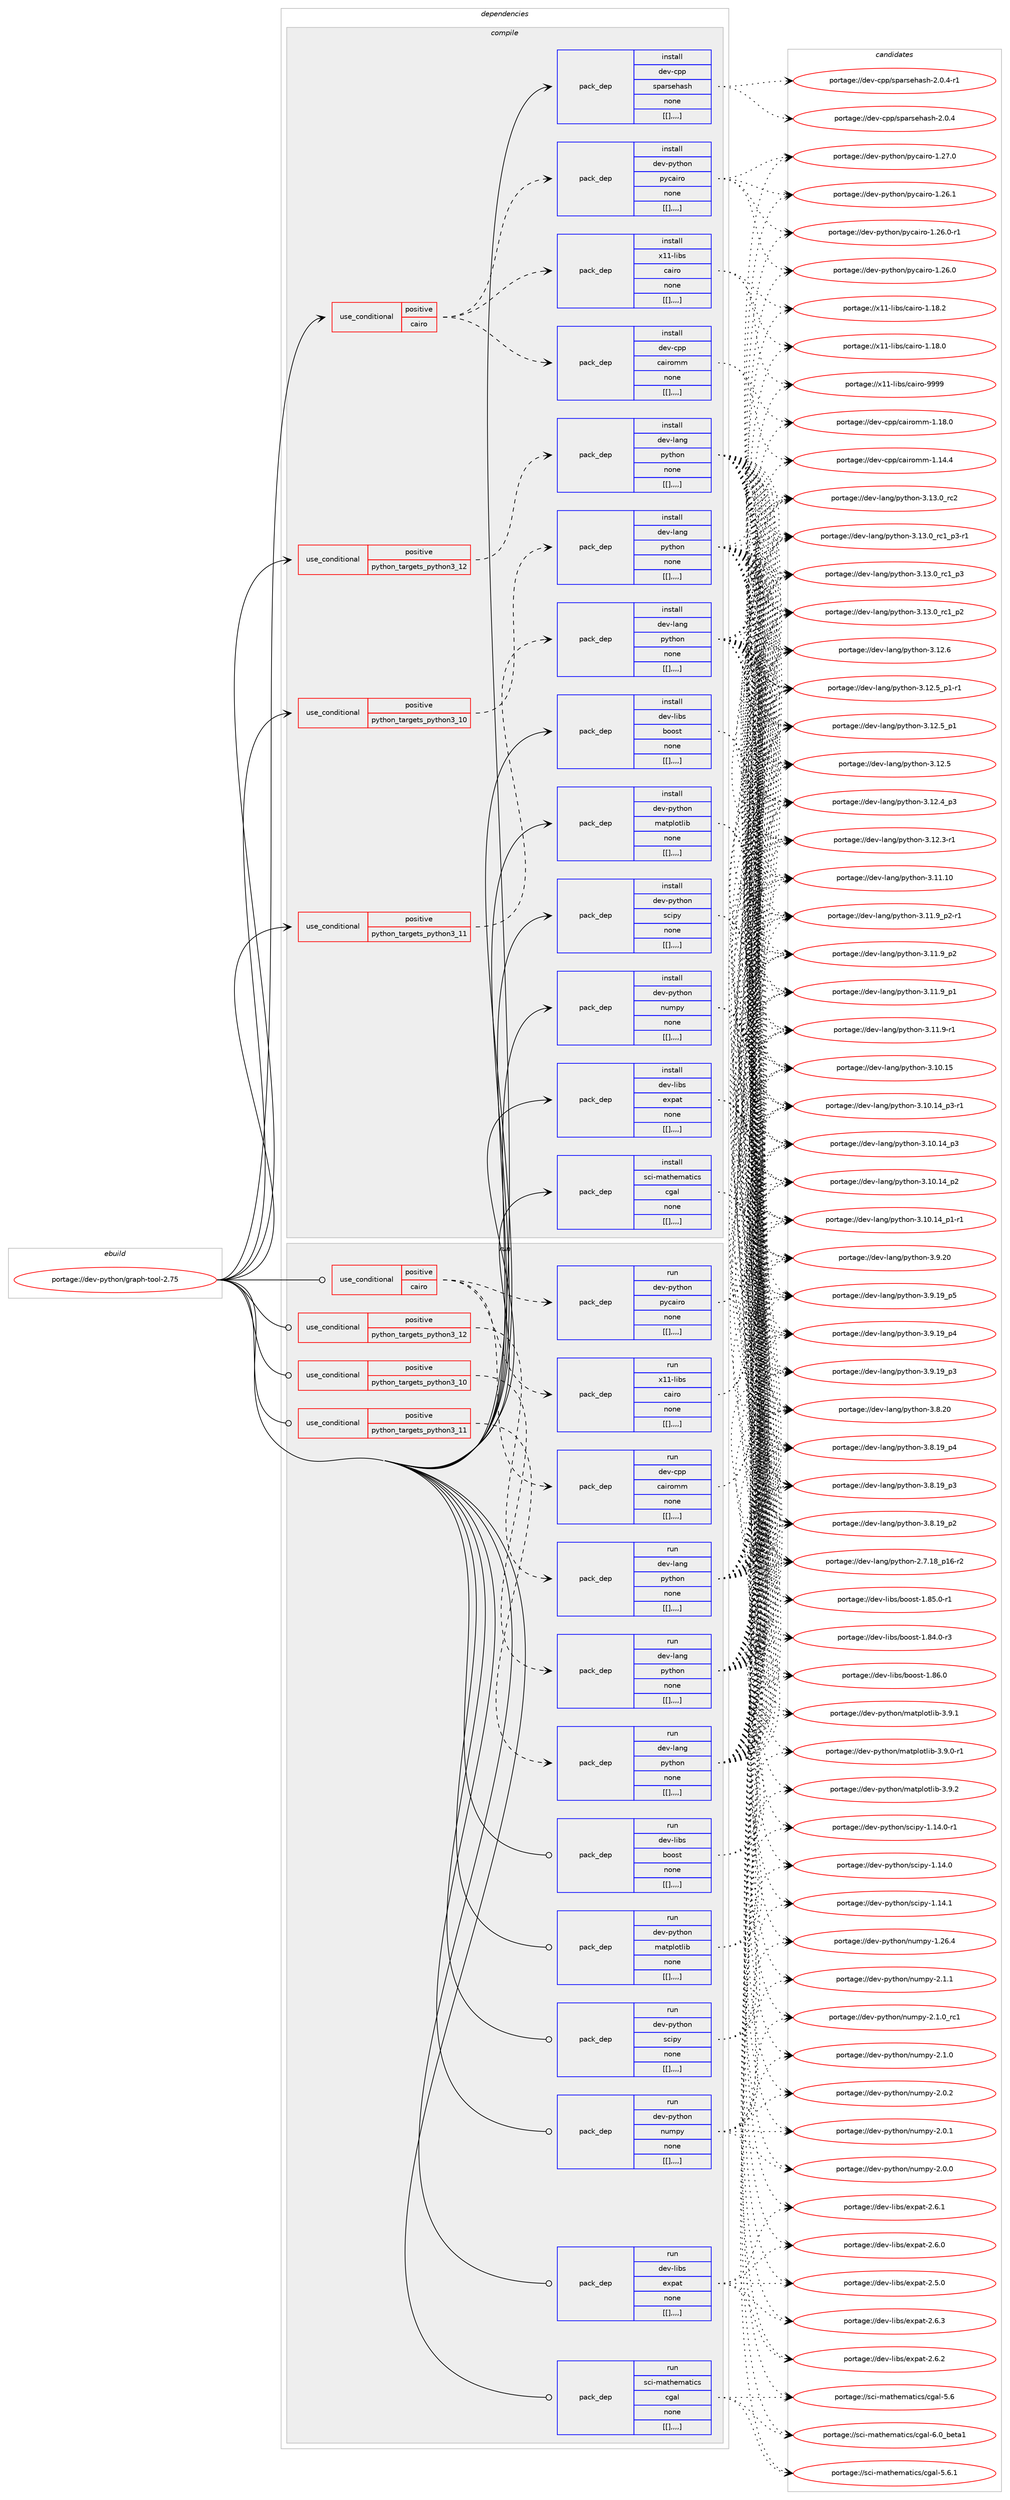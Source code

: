 digraph prolog {

# *************
# Graph options
# *************

newrank=true;
concentrate=true;
compound=true;
graph [rankdir=LR,fontname=Helvetica,fontsize=10,ranksep=1.5];#, ranksep=2.5, nodesep=0.2];
edge  [arrowhead=vee];
node  [fontname=Helvetica,fontsize=10];

# **********
# The ebuild
# **********

subgraph cluster_leftcol {
color=gray;
label=<<i>ebuild</i>>;
id [label="portage://dev-python/graph-tool-2.75", color=red, width=4, href="../dev-python/graph-tool-2.75.svg"];
}

# ****************
# The dependencies
# ****************

subgraph cluster_midcol {
color=gray;
label=<<i>dependencies</i>>;
subgraph cluster_compile {
fillcolor="#eeeeee";
style=filled;
label=<<i>compile</i>>;
subgraph cond33740 {
dependency148178 [label=<<TABLE BORDER="0" CELLBORDER="1" CELLSPACING="0" CELLPADDING="4"><TR><TD ROWSPAN="3" CELLPADDING="10">use_conditional</TD></TR><TR><TD>positive</TD></TR><TR><TD>cairo</TD></TR></TABLE>>, shape=none, color=red];
subgraph pack113220 {
dependency148179 [label=<<TABLE BORDER="0" CELLBORDER="1" CELLSPACING="0" CELLPADDING="4" WIDTH="220"><TR><TD ROWSPAN="6" CELLPADDING="30">pack_dep</TD></TR><TR><TD WIDTH="110">install</TD></TR><TR><TD>dev-cpp</TD></TR><TR><TD>cairomm</TD></TR><TR><TD>none</TD></TR><TR><TD>[[],,,,]</TD></TR></TABLE>>, shape=none, color=blue];
}
dependency148178:e -> dependency148179:w [weight=20,style="dashed",arrowhead="vee"];
subgraph pack113221 {
dependency148180 [label=<<TABLE BORDER="0" CELLBORDER="1" CELLSPACING="0" CELLPADDING="4" WIDTH="220"><TR><TD ROWSPAN="6" CELLPADDING="30">pack_dep</TD></TR><TR><TD WIDTH="110">install</TD></TR><TR><TD>dev-python</TD></TR><TR><TD>pycairo</TD></TR><TR><TD>none</TD></TR><TR><TD>[[],,,,]</TD></TR></TABLE>>, shape=none, color=blue];
}
dependency148178:e -> dependency148180:w [weight=20,style="dashed",arrowhead="vee"];
subgraph pack113222 {
dependency148181 [label=<<TABLE BORDER="0" CELLBORDER="1" CELLSPACING="0" CELLPADDING="4" WIDTH="220"><TR><TD ROWSPAN="6" CELLPADDING="30">pack_dep</TD></TR><TR><TD WIDTH="110">install</TD></TR><TR><TD>x11-libs</TD></TR><TR><TD>cairo</TD></TR><TR><TD>none</TD></TR><TR><TD>[[],,,,]</TD></TR></TABLE>>, shape=none, color=blue];
}
dependency148178:e -> dependency148181:w [weight=20,style="dashed",arrowhead="vee"];
}
id:e -> dependency148178:w [weight=20,style="solid",arrowhead="vee"];
subgraph cond33741 {
dependency148182 [label=<<TABLE BORDER="0" CELLBORDER="1" CELLSPACING="0" CELLPADDING="4"><TR><TD ROWSPAN="3" CELLPADDING="10">use_conditional</TD></TR><TR><TD>positive</TD></TR><TR><TD>python_targets_python3_10</TD></TR></TABLE>>, shape=none, color=red];
subgraph pack113223 {
dependency148183 [label=<<TABLE BORDER="0" CELLBORDER="1" CELLSPACING="0" CELLPADDING="4" WIDTH="220"><TR><TD ROWSPAN="6" CELLPADDING="30">pack_dep</TD></TR><TR><TD WIDTH="110">install</TD></TR><TR><TD>dev-lang</TD></TR><TR><TD>python</TD></TR><TR><TD>none</TD></TR><TR><TD>[[],,,,]</TD></TR></TABLE>>, shape=none, color=blue];
}
dependency148182:e -> dependency148183:w [weight=20,style="dashed",arrowhead="vee"];
}
id:e -> dependency148182:w [weight=20,style="solid",arrowhead="vee"];
subgraph cond33742 {
dependency148184 [label=<<TABLE BORDER="0" CELLBORDER="1" CELLSPACING="0" CELLPADDING="4"><TR><TD ROWSPAN="3" CELLPADDING="10">use_conditional</TD></TR><TR><TD>positive</TD></TR><TR><TD>python_targets_python3_11</TD></TR></TABLE>>, shape=none, color=red];
subgraph pack113224 {
dependency148185 [label=<<TABLE BORDER="0" CELLBORDER="1" CELLSPACING="0" CELLPADDING="4" WIDTH="220"><TR><TD ROWSPAN="6" CELLPADDING="30">pack_dep</TD></TR><TR><TD WIDTH="110">install</TD></TR><TR><TD>dev-lang</TD></TR><TR><TD>python</TD></TR><TR><TD>none</TD></TR><TR><TD>[[],,,,]</TD></TR></TABLE>>, shape=none, color=blue];
}
dependency148184:e -> dependency148185:w [weight=20,style="dashed",arrowhead="vee"];
}
id:e -> dependency148184:w [weight=20,style="solid",arrowhead="vee"];
subgraph cond33743 {
dependency148186 [label=<<TABLE BORDER="0" CELLBORDER="1" CELLSPACING="0" CELLPADDING="4"><TR><TD ROWSPAN="3" CELLPADDING="10">use_conditional</TD></TR><TR><TD>positive</TD></TR><TR><TD>python_targets_python3_12</TD></TR></TABLE>>, shape=none, color=red];
subgraph pack113225 {
dependency148187 [label=<<TABLE BORDER="0" CELLBORDER="1" CELLSPACING="0" CELLPADDING="4" WIDTH="220"><TR><TD ROWSPAN="6" CELLPADDING="30">pack_dep</TD></TR><TR><TD WIDTH="110">install</TD></TR><TR><TD>dev-lang</TD></TR><TR><TD>python</TD></TR><TR><TD>none</TD></TR><TR><TD>[[],,,,]</TD></TR></TABLE>>, shape=none, color=blue];
}
dependency148186:e -> dependency148187:w [weight=20,style="dashed",arrowhead="vee"];
}
id:e -> dependency148186:w [weight=20,style="solid",arrowhead="vee"];
subgraph pack113226 {
dependency148188 [label=<<TABLE BORDER="0" CELLBORDER="1" CELLSPACING="0" CELLPADDING="4" WIDTH="220"><TR><TD ROWSPAN="6" CELLPADDING="30">pack_dep</TD></TR><TR><TD WIDTH="110">install</TD></TR><TR><TD>dev-cpp</TD></TR><TR><TD>sparsehash</TD></TR><TR><TD>none</TD></TR><TR><TD>[[],,,,]</TD></TR></TABLE>>, shape=none, color=blue];
}
id:e -> dependency148188:w [weight=20,style="solid",arrowhead="vee"];
subgraph pack113227 {
dependency148189 [label=<<TABLE BORDER="0" CELLBORDER="1" CELLSPACING="0" CELLPADDING="4" WIDTH="220"><TR><TD ROWSPAN="6" CELLPADDING="30">pack_dep</TD></TR><TR><TD WIDTH="110">install</TD></TR><TR><TD>dev-libs</TD></TR><TR><TD>boost</TD></TR><TR><TD>none</TD></TR><TR><TD>[[],,,,]</TD></TR></TABLE>>, shape=none, color=blue];
}
id:e -> dependency148189:w [weight=20,style="solid",arrowhead="vee"];
subgraph pack113228 {
dependency148190 [label=<<TABLE BORDER="0" CELLBORDER="1" CELLSPACING="0" CELLPADDING="4" WIDTH="220"><TR><TD ROWSPAN="6" CELLPADDING="30">pack_dep</TD></TR><TR><TD WIDTH="110">install</TD></TR><TR><TD>dev-libs</TD></TR><TR><TD>expat</TD></TR><TR><TD>none</TD></TR><TR><TD>[[],,,,]</TD></TR></TABLE>>, shape=none, color=blue];
}
id:e -> dependency148190:w [weight=20,style="solid",arrowhead="vee"];
subgraph pack113229 {
dependency148191 [label=<<TABLE BORDER="0" CELLBORDER="1" CELLSPACING="0" CELLPADDING="4" WIDTH="220"><TR><TD ROWSPAN="6" CELLPADDING="30">pack_dep</TD></TR><TR><TD WIDTH="110">install</TD></TR><TR><TD>dev-python</TD></TR><TR><TD>matplotlib</TD></TR><TR><TD>none</TD></TR><TR><TD>[[],,,,]</TD></TR></TABLE>>, shape=none, color=blue];
}
id:e -> dependency148191:w [weight=20,style="solid",arrowhead="vee"];
subgraph pack113230 {
dependency148192 [label=<<TABLE BORDER="0" CELLBORDER="1" CELLSPACING="0" CELLPADDING="4" WIDTH="220"><TR><TD ROWSPAN="6" CELLPADDING="30">pack_dep</TD></TR><TR><TD WIDTH="110">install</TD></TR><TR><TD>dev-python</TD></TR><TR><TD>numpy</TD></TR><TR><TD>none</TD></TR><TR><TD>[[],,,,]</TD></TR></TABLE>>, shape=none, color=blue];
}
id:e -> dependency148192:w [weight=20,style="solid",arrowhead="vee"];
subgraph pack113231 {
dependency148193 [label=<<TABLE BORDER="0" CELLBORDER="1" CELLSPACING="0" CELLPADDING="4" WIDTH="220"><TR><TD ROWSPAN="6" CELLPADDING="30">pack_dep</TD></TR><TR><TD WIDTH="110">install</TD></TR><TR><TD>dev-python</TD></TR><TR><TD>scipy</TD></TR><TR><TD>none</TD></TR><TR><TD>[[],,,,]</TD></TR></TABLE>>, shape=none, color=blue];
}
id:e -> dependency148193:w [weight=20,style="solid",arrowhead="vee"];
subgraph pack113232 {
dependency148194 [label=<<TABLE BORDER="0" CELLBORDER="1" CELLSPACING="0" CELLPADDING="4" WIDTH="220"><TR><TD ROWSPAN="6" CELLPADDING="30">pack_dep</TD></TR><TR><TD WIDTH="110">install</TD></TR><TR><TD>sci-mathematics</TD></TR><TR><TD>cgal</TD></TR><TR><TD>none</TD></TR><TR><TD>[[],,,,]</TD></TR></TABLE>>, shape=none, color=blue];
}
id:e -> dependency148194:w [weight=20,style="solid",arrowhead="vee"];
}
subgraph cluster_compileandrun {
fillcolor="#eeeeee";
style=filled;
label=<<i>compile and run</i>>;
}
subgraph cluster_run {
fillcolor="#eeeeee";
style=filled;
label=<<i>run</i>>;
subgraph cond33744 {
dependency148195 [label=<<TABLE BORDER="0" CELLBORDER="1" CELLSPACING="0" CELLPADDING="4"><TR><TD ROWSPAN="3" CELLPADDING="10">use_conditional</TD></TR><TR><TD>positive</TD></TR><TR><TD>cairo</TD></TR></TABLE>>, shape=none, color=red];
subgraph pack113233 {
dependency148196 [label=<<TABLE BORDER="0" CELLBORDER="1" CELLSPACING="0" CELLPADDING="4" WIDTH="220"><TR><TD ROWSPAN="6" CELLPADDING="30">pack_dep</TD></TR><TR><TD WIDTH="110">run</TD></TR><TR><TD>dev-cpp</TD></TR><TR><TD>cairomm</TD></TR><TR><TD>none</TD></TR><TR><TD>[[],,,,]</TD></TR></TABLE>>, shape=none, color=blue];
}
dependency148195:e -> dependency148196:w [weight=20,style="dashed",arrowhead="vee"];
subgraph pack113234 {
dependency148197 [label=<<TABLE BORDER="0" CELLBORDER="1" CELLSPACING="0" CELLPADDING="4" WIDTH="220"><TR><TD ROWSPAN="6" CELLPADDING="30">pack_dep</TD></TR><TR><TD WIDTH="110">run</TD></TR><TR><TD>dev-python</TD></TR><TR><TD>pycairo</TD></TR><TR><TD>none</TD></TR><TR><TD>[[],,,,]</TD></TR></TABLE>>, shape=none, color=blue];
}
dependency148195:e -> dependency148197:w [weight=20,style="dashed",arrowhead="vee"];
subgraph pack113235 {
dependency148198 [label=<<TABLE BORDER="0" CELLBORDER="1" CELLSPACING="0" CELLPADDING="4" WIDTH="220"><TR><TD ROWSPAN="6" CELLPADDING="30">pack_dep</TD></TR><TR><TD WIDTH="110">run</TD></TR><TR><TD>x11-libs</TD></TR><TR><TD>cairo</TD></TR><TR><TD>none</TD></TR><TR><TD>[[],,,,]</TD></TR></TABLE>>, shape=none, color=blue];
}
dependency148195:e -> dependency148198:w [weight=20,style="dashed",arrowhead="vee"];
}
id:e -> dependency148195:w [weight=20,style="solid",arrowhead="odot"];
subgraph cond33745 {
dependency148199 [label=<<TABLE BORDER="0" CELLBORDER="1" CELLSPACING="0" CELLPADDING="4"><TR><TD ROWSPAN="3" CELLPADDING="10">use_conditional</TD></TR><TR><TD>positive</TD></TR><TR><TD>python_targets_python3_10</TD></TR></TABLE>>, shape=none, color=red];
subgraph pack113236 {
dependency148200 [label=<<TABLE BORDER="0" CELLBORDER="1" CELLSPACING="0" CELLPADDING="4" WIDTH="220"><TR><TD ROWSPAN="6" CELLPADDING="30">pack_dep</TD></TR><TR><TD WIDTH="110">run</TD></TR><TR><TD>dev-lang</TD></TR><TR><TD>python</TD></TR><TR><TD>none</TD></TR><TR><TD>[[],,,,]</TD></TR></TABLE>>, shape=none, color=blue];
}
dependency148199:e -> dependency148200:w [weight=20,style="dashed",arrowhead="vee"];
}
id:e -> dependency148199:w [weight=20,style="solid",arrowhead="odot"];
subgraph cond33746 {
dependency148201 [label=<<TABLE BORDER="0" CELLBORDER="1" CELLSPACING="0" CELLPADDING="4"><TR><TD ROWSPAN="3" CELLPADDING="10">use_conditional</TD></TR><TR><TD>positive</TD></TR><TR><TD>python_targets_python3_11</TD></TR></TABLE>>, shape=none, color=red];
subgraph pack113237 {
dependency148202 [label=<<TABLE BORDER="0" CELLBORDER="1" CELLSPACING="0" CELLPADDING="4" WIDTH="220"><TR><TD ROWSPAN="6" CELLPADDING="30">pack_dep</TD></TR><TR><TD WIDTH="110">run</TD></TR><TR><TD>dev-lang</TD></TR><TR><TD>python</TD></TR><TR><TD>none</TD></TR><TR><TD>[[],,,,]</TD></TR></TABLE>>, shape=none, color=blue];
}
dependency148201:e -> dependency148202:w [weight=20,style="dashed",arrowhead="vee"];
}
id:e -> dependency148201:w [weight=20,style="solid",arrowhead="odot"];
subgraph cond33747 {
dependency148203 [label=<<TABLE BORDER="0" CELLBORDER="1" CELLSPACING="0" CELLPADDING="4"><TR><TD ROWSPAN="3" CELLPADDING="10">use_conditional</TD></TR><TR><TD>positive</TD></TR><TR><TD>python_targets_python3_12</TD></TR></TABLE>>, shape=none, color=red];
subgraph pack113238 {
dependency148204 [label=<<TABLE BORDER="0" CELLBORDER="1" CELLSPACING="0" CELLPADDING="4" WIDTH="220"><TR><TD ROWSPAN="6" CELLPADDING="30">pack_dep</TD></TR><TR><TD WIDTH="110">run</TD></TR><TR><TD>dev-lang</TD></TR><TR><TD>python</TD></TR><TR><TD>none</TD></TR><TR><TD>[[],,,,]</TD></TR></TABLE>>, shape=none, color=blue];
}
dependency148203:e -> dependency148204:w [weight=20,style="dashed",arrowhead="vee"];
}
id:e -> dependency148203:w [weight=20,style="solid",arrowhead="odot"];
subgraph pack113239 {
dependency148205 [label=<<TABLE BORDER="0" CELLBORDER="1" CELLSPACING="0" CELLPADDING="4" WIDTH="220"><TR><TD ROWSPAN="6" CELLPADDING="30">pack_dep</TD></TR><TR><TD WIDTH="110">run</TD></TR><TR><TD>dev-libs</TD></TR><TR><TD>boost</TD></TR><TR><TD>none</TD></TR><TR><TD>[[],,,,]</TD></TR></TABLE>>, shape=none, color=blue];
}
id:e -> dependency148205:w [weight=20,style="solid",arrowhead="odot"];
subgraph pack113240 {
dependency148206 [label=<<TABLE BORDER="0" CELLBORDER="1" CELLSPACING="0" CELLPADDING="4" WIDTH="220"><TR><TD ROWSPAN="6" CELLPADDING="30">pack_dep</TD></TR><TR><TD WIDTH="110">run</TD></TR><TR><TD>dev-libs</TD></TR><TR><TD>expat</TD></TR><TR><TD>none</TD></TR><TR><TD>[[],,,,]</TD></TR></TABLE>>, shape=none, color=blue];
}
id:e -> dependency148206:w [weight=20,style="solid",arrowhead="odot"];
subgraph pack113241 {
dependency148207 [label=<<TABLE BORDER="0" CELLBORDER="1" CELLSPACING="0" CELLPADDING="4" WIDTH="220"><TR><TD ROWSPAN="6" CELLPADDING="30">pack_dep</TD></TR><TR><TD WIDTH="110">run</TD></TR><TR><TD>dev-python</TD></TR><TR><TD>matplotlib</TD></TR><TR><TD>none</TD></TR><TR><TD>[[],,,,]</TD></TR></TABLE>>, shape=none, color=blue];
}
id:e -> dependency148207:w [weight=20,style="solid",arrowhead="odot"];
subgraph pack113242 {
dependency148208 [label=<<TABLE BORDER="0" CELLBORDER="1" CELLSPACING="0" CELLPADDING="4" WIDTH="220"><TR><TD ROWSPAN="6" CELLPADDING="30">pack_dep</TD></TR><TR><TD WIDTH="110">run</TD></TR><TR><TD>dev-python</TD></TR><TR><TD>numpy</TD></TR><TR><TD>none</TD></TR><TR><TD>[[],,,,]</TD></TR></TABLE>>, shape=none, color=blue];
}
id:e -> dependency148208:w [weight=20,style="solid",arrowhead="odot"];
subgraph pack113243 {
dependency148209 [label=<<TABLE BORDER="0" CELLBORDER="1" CELLSPACING="0" CELLPADDING="4" WIDTH="220"><TR><TD ROWSPAN="6" CELLPADDING="30">pack_dep</TD></TR><TR><TD WIDTH="110">run</TD></TR><TR><TD>dev-python</TD></TR><TR><TD>scipy</TD></TR><TR><TD>none</TD></TR><TR><TD>[[],,,,]</TD></TR></TABLE>>, shape=none, color=blue];
}
id:e -> dependency148209:w [weight=20,style="solid",arrowhead="odot"];
subgraph pack113244 {
dependency148210 [label=<<TABLE BORDER="0" CELLBORDER="1" CELLSPACING="0" CELLPADDING="4" WIDTH="220"><TR><TD ROWSPAN="6" CELLPADDING="30">pack_dep</TD></TR><TR><TD WIDTH="110">run</TD></TR><TR><TD>sci-mathematics</TD></TR><TR><TD>cgal</TD></TR><TR><TD>none</TD></TR><TR><TD>[[],,,,]</TD></TR></TABLE>>, shape=none, color=blue];
}
id:e -> dependency148210:w [weight=20,style="solid",arrowhead="odot"];
}
}

# **************
# The candidates
# **************

subgraph cluster_choices {
rank=same;
color=gray;
label=<<i>candidates</i>>;

subgraph choice113220 {
color=black;
nodesep=1;
choice100101118459911211247999710511411110910945494649564648 [label="portage://dev-cpp/cairomm-1.18.0", color=red, width=4,href="../dev-cpp/cairomm-1.18.0.svg"];
choice100101118459911211247999710511411110910945494649524652 [label="portage://dev-cpp/cairomm-1.14.4", color=red, width=4,href="../dev-cpp/cairomm-1.14.4.svg"];
dependency148179:e -> choice100101118459911211247999710511411110910945494649564648:w [style=dotted,weight="100"];
dependency148179:e -> choice100101118459911211247999710511411110910945494649524652:w [style=dotted,weight="100"];
}
subgraph choice113221 {
color=black;
nodesep=1;
choice1001011184511212111610411111047112121999710511411145494650554648 [label="portage://dev-python/pycairo-1.27.0", color=red, width=4,href="../dev-python/pycairo-1.27.0.svg"];
choice1001011184511212111610411111047112121999710511411145494650544649 [label="portage://dev-python/pycairo-1.26.1", color=red, width=4,href="../dev-python/pycairo-1.26.1.svg"];
choice10010111845112121116104111110471121219997105114111454946505446484511449 [label="portage://dev-python/pycairo-1.26.0-r1", color=red, width=4,href="../dev-python/pycairo-1.26.0-r1.svg"];
choice1001011184511212111610411111047112121999710511411145494650544648 [label="portage://dev-python/pycairo-1.26.0", color=red, width=4,href="../dev-python/pycairo-1.26.0.svg"];
dependency148180:e -> choice1001011184511212111610411111047112121999710511411145494650554648:w [style=dotted,weight="100"];
dependency148180:e -> choice1001011184511212111610411111047112121999710511411145494650544649:w [style=dotted,weight="100"];
dependency148180:e -> choice10010111845112121116104111110471121219997105114111454946505446484511449:w [style=dotted,weight="100"];
dependency148180:e -> choice1001011184511212111610411111047112121999710511411145494650544648:w [style=dotted,weight="100"];
}
subgraph choice113222 {
color=black;
nodesep=1;
choice120494945108105981154799971051141114557575757 [label="portage://x11-libs/cairo-9999", color=red, width=4,href="../x11-libs/cairo-9999.svg"];
choice1204949451081059811547999710511411145494649564650 [label="portage://x11-libs/cairo-1.18.2", color=red, width=4,href="../x11-libs/cairo-1.18.2.svg"];
choice1204949451081059811547999710511411145494649564648 [label="portage://x11-libs/cairo-1.18.0", color=red, width=4,href="../x11-libs/cairo-1.18.0.svg"];
dependency148181:e -> choice120494945108105981154799971051141114557575757:w [style=dotted,weight="100"];
dependency148181:e -> choice1204949451081059811547999710511411145494649564650:w [style=dotted,weight="100"];
dependency148181:e -> choice1204949451081059811547999710511411145494649564648:w [style=dotted,weight="100"];
}
subgraph choice113223 {
color=black;
nodesep=1;
choice10010111845108971101034711212111610411111045514649514648951149950 [label="portage://dev-lang/python-3.13.0_rc2", color=red, width=4,href="../dev-lang/python-3.13.0_rc2.svg"];
choice1001011184510897110103471121211161041111104551464951464895114994995112514511449 [label="portage://dev-lang/python-3.13.0_rc1_p3-r1", color=red, width=4,href="../dev-lang/python-3.13.0_rc1_p3-r1.svg"];
choice100101118451089711010347112121116104111110455146495146489511499499511251 [label="portage://dev-lang/python-3.13.0_rc1_p3", color=red, width=4,href="../dev-lang/python-3.13.0_rc1_p3.svg"];
choice100101118451089711010347112121116104111110455146495146489511499499511250 [label="portage://dev-lang/python-3.13.0_rc1_p2", color=red, width=4,href="../dev-lang/python-3.13.0_rc1_p2.svg"];
choice10010111845108971101034711212111610411111045514649504654 [label="portage://dev-lang/python-3.12.6", color=red, width=4,href="../dev-lang/python-3.12.6.svg"];
choice1001011184510897110103471121211161041111104551464950465395112494511449 [label="portage://dev-lang/python-3.12.5_p1-r1", color=red, width=4,href="../dev-lang/python-3.12.5_p1-r1.svg"];
choice100101118451089711010347112121116104111110455146495046539511249 [label="portage://dev-lang/python-3.12.5_p1", color=red, width=4,href="../dev-lang/python-3.12.5_p1.svg"];
choice10010111845108971101034711212111610411111045514649504653 [label="portage://dev-lang/python-3.12.5", color=red, width=4,href="../dev-lang/python-3.12.5.svg"];
choice100101118451089711010347112121116104111110455146495046529511251 [label="portage://dev-lang/python-3.12.4_p3", color=red, width=4,href="../dev-lang/python-3.12.4_p3.svg"];
choice100101118451089711010347112121116104111110455146495046514511449 [label="portage://dev-lang/python-3.12.3-r1", color=red, width=4,href="../dev-lang/python-3.12.3-r1.svg"];
choice1001011184510897110103471121211161041111104551464949464948 [label="portage://dev-lang/python-3.11.10", color=red, width=4,href="../dev-lang/python-3.11.10.svg"];
choice1001011184510897110103471121211161041111104551464949465795112504511449 [label="portage://dev-lang/python-3.11.9_p2-r1", color=red, width=4,href="../dev-lang/python-3.11.9_p2-r1.svg"];
choice100101118451089711010347112121116104111110455146494946579511250 [label="portage://dev-lang/python-3.11.9_p2", color=red, width=4,href="../dev-lang/python-3.11.9_p2.svg"];
choice100101118451089711010347112121116104111110455146494946579511249 [label="portage://dev-lang/python-3.11.9_p1", color=red, width=4,href="../dev-lang/python-3.11.9_p1.svg"];
choice100101118451089711010347112121116104111110455146494946574511449 [label="portage://dev-lang/python-3.11.9-r1", color=red, width=4,href="../dev-lang/python-3.11.9-r1.svg"];
choice1001011184510897110103471121211161041111104551464948464953 [label="portage://dev-lang/python-3.10.15", color=red, width=4,href="../dev-lang/python-3.10.15.svg"];
choice100101118451089711010347112121116104111110455146494846495295112514511449 [label="portage://dev-lang/python-3.10.14_p3-r1", color=red, width=4,href="../dev-lang/python-3.10.14_p3-r1.svg"];
choice10010111845108971101034711212111610411111045514649484649529511251 [label="portage://dev-lang/python-3.10.14_p3", color=red, width=4,href="../dev-lang/python-3.10.14_p3.svg"];
choice10010111845108971101034711212111610411111045514649484649529511250 [label="portage://dev-lang/python-3.10.14_p2", color=red, width=4,href="../dev-lang/python-3.10.14_p2.svg"];
choice100101118451089711010347112121116104111110455146494846495295112494511449 [label="portage://dev-lang/python-3.10.14_p1-r1", color=red, width=4,href="../dev-lang/python-3.10.14_p1-r1.svg"];
choice10010111845108971101034711212111610411111045514657465048 [label="portage://dev-lang/python-3.9.20", color=red, width=4,href="../dev-lang/python-3.9.20.svg"];
choice100101118451089711010347112121116104111110455146574649579511253 [label="portage://dev-lang/python-3.9.19_p5", color=red, width=4,href="../dev-lang/python-3.9.19_p5.svg"];
choice100101118451089711010347112121116104111110455146574649579511252 [label="portage://dev-lang/python-3.9.19_p4", color=red, width=4,href="../dev-lang/python-3.9.19_p4.svg"];
choice100101118451089711010347112121116104111110455146574649579511251 [label="portage://dev-lang/python-3.9.19_p3", color=red, width=4,href="../dev-lang/python-3.9.19_p3.svg"];
choice10010111845108971101034711212111610411111045514656465048 [label="portage://dev-lang/python-3.8.20", color=red, width=4,href="../dev-lang/python-3.8.20.svg"];
choice100101118451089711010347112121116104111110455146564649579511252 [label="portage://dev-lang/python-3.8.19_p4", color=red, width=4,href="../dev-lang/python-3.8.19_p4.svg"];
choice100101118451089711010347112121116104111110455146564649579511251 [label="portage://dev-lang/python-3.8.19_p3", color=red, width=4,href="../dev-lang/python-3.8.19_p3.svg"];
choice100101118451089711010347112121116104111110455146564649579511250 [label="portage://dev-lang/python-3.8.19_p2", color=red, width=4,href="../dev-lang/python-3.8.19_p2.svg"];
choice100101118451089711010347112121116104111110455046554649569511249544511450 [label="portage://dev-lang/python-2.7.18_p16-r2", color=red, width=4,href="../dev-lang/python-2.7.18_p16-r2.svg"];
dependency148183:e -> choice10010111845108971101034711212111610411111045514649514648951149950:w [style=dotted,weight="100"];
dependency148183:e -> choice1001011184510897110103471121211161041111104551464951464895114994995112514511449:w [style=dotted,weight="100"];
dependency148183:e -> choice100101118451089711010347112121116104111110455146495146489511499499511251:w [style=dotted,weight="100"];
dependency148183:e -> choice100101118451089711010347112121116104111110455146495146489511499499511250:w [style=dotted,weight="100"];
dependency148183:e -> choice10010111845108971101034711212111610411111045514649504654:w [style=dotted,weight="100"];
dependency148183:e -> choice1001011184510897110103471121211161041111104551464950465395112494511449:w [style=dotted,weight="100"];
dependency148183:e -> choice100101118451089711010347112121116104111110455146495046539511249:w [style=dotted,weight="100"];
dependency148183:e -> choice10010111845108971101034711212111610411111045514649504653:w [style=dotted,weight="100"];
dependency148183:e -> choice100101118451089711010347112121116104111110455146495046529511251:w [style=dotted,weight="100"];
dependency148183:e -> choice100101118451089711010347112121116104111110455146495046514511449:w [style=dotted,weight="100"];
dependency148183:e -> choice1001011184510897110103471121211161041111104551464949464948:w [style=dotted,weight="100"];
dependency148183:e -> choice1001011184510897110103471121211161041111104551464949465795112504511449:w [style=dotted,weight="100"];
dependency148183:e -> choice100101118451089711010347112121116104111110455146494946579511250:w [style=dotted,weight="100"];
dependency148183:e -> choice100101118451089711010347112121116104111110455146494946579511249:w [style=dotted,weight="100"];
dependency148183:e -> choice100101118451089711010347112121116104111110455146494946574511449:w [style=dotted,weight="100"];
dependency148183:e -> choice1001011184510897110103471121211161041111104551464948464953:w [style=dotted,weight="100"];
dependency148183:e -> choice100101118451089711010347112121116104111110455146494846495295112514511449:w [style=dotted,weight="100"];
dependency148183:e -> choice10010111845108971101034711212111610411111045514649484649529511251:w [style=dotted,weight="100"];
dependency148183:e -> choice10010111845108971101034711212111610411111045514649484649529511250:w [style=dotted,weight="100"];
dependency148183:e -> choice100101118451089711010347112121116104111110455146494846495295112494511449:w [style=dotted,weight="100"];
dependency148183:e -> choice10010111845108971101034711212111610411111045514657465048:w [style=dotted,weight="100"];
dependency148183:e -> choice100101118451089711010347112121116104111110455146574649579511253:w [style=dotted,weight="100"];
dependency148183:e -> choice100101118451089711010347112121116104111110455146574649579511252:w [style=dotted,weight="100"];
dependency148183:e -> choice100101118451089711010347112121116104111110455146574649579511251:w [style=dotted,weight="100"];
dependency148183:e -> choice10010111845108971101034711212111610411111045514656465048:w [style=dotted,weight="100"];
dependency148183:e -> choice100101118451089711010347112121116104111110455146564649579511252:w [style=dotted,weight="100"];
dependency148183:e -> choice100101118451089711010347112121116104111110455146564649579511251:w [style=dotted,weight="100"];
dependency148183:e -> choice100101118451089711010347112121116104111110455146564649579511250:w [style=dotted,weight="100"];
dependency148183:e -> choice100101118451089711010347112121116104111110455046554649569511249544511450:w [style=dotted,weight="100"];
}
subgraph choice113224 {
color=black;
nodesep=1;
choice10010111845108971101034711212111610411111045514649514648951149950 [label="portage://dev-lang/python-3.13.0_rc2", color=red, width=4,href="../dev-lang/python-3.13.0_rc2.svg"];
choice1001011184510897110103471121211161041111104551464951464895114994995112514511449 [label="portage://dev-lang/python-3.13.0_rc1_p3-r1", color=red, width=4,href="../dev-lang/python-3.13.0_rc1_p3-r1.svg"];
choice100101118451089711010347112121116104111110455146495146489511499499511251 [label="portage://dev-lang/python-3.13.0_rc1_p3", color=red, width=4,href="../dev-lang/python-3.13.0_rc1_p3.svg"];
choice100101118451089711010347112121116104111110455146495146489511499499511250 [label="portage://dev-lang/python-3.13.0_rc1_p2", color=red, width=4,href="../dev-lang/python-3.13.0_rc1_p2.svg"];
choice10010111845108971101034711212111610411111045514649504654 [label="portage://dev-lang/python-3.12.6", color=red, width=4,href="../dev-lang/python-3.12.6.svg"];
choice1001011184510897110103471121211161041111104551464950465395112494511449 [label="portage://dev-lang/python-3.12.5_p1-r1", color=red, width=4,href="../dev-lang/python-3.12.5_p1-r1.svg"];
choice100101118451089711010347112121116104111110455146495046539511249 [label="portage://dev-lang/python-3.12.5_p1", color=red, width=4,href="../dev-lang/python-3.12.5_p1.svg"];
choice10010111845108971101034711212111610411111045514649504653 [label="portage://dev-lang/python-3.12.5", color=red, width=4,href="../dev-lang/python-3.12.5.svg"];
choice100101118451089711010347112121116104111110455146495046529511251 [label="portage://dev-lang/python-3.12.4_p3", color=red, width=4,href="../dev-lang/python-3.12.4_p3.svg"];
choice100101118451089711010347112121116104111110455146495046514511449 [label="portage://dev-lang/python-3.12.3-r1", color=red, width=4,href="../dev-lang/python-3.12.3-r1.svg"];
choice1001011184510897110103471121211161041111104551464949464948 [label="portage://dev-lang/python-3.11.10", color=red, width=4,href="../dev-lang/python-3.11.10.svg"];
choice1001011184510897110103471121211161041111104551464949465795112504511449 [label="portage://dev-lang/python-3.11.9_p2-r1", color=red, width=4,href="../dev-lang/python-3.11.9_p2-r1.svg"];
choice100101118451089711010347112121116104111110455146494946579511250 [label="portage://dev-lang/python-3.11.9_p2", color=red, width=4,href="../dev-lang/python-3.11.9_p2.svg"];
choice100101118451089711010347112121116104111110455146494946579511249 [label="portage://dev-lang/python-3.11.9_p1", color=red, width=4,href="../dev-lang/python-3.11.9_p1.svg"];
choice100101118451089711010347112121116104111110455146494946574511449 [label="portage://dev-lang/python-3.11.9-r1", color=red, width=4,href="../dev-lang/python-3.11.9-r1.svg"];
choice1001011184510897110103471121211161041111104551464948464953 [label="portage://dev-lang/python-3.10.15", color=red, width=4,href="../dev-lang/python-3.10.15.svg"];
choice100101118451089711010347112121116104111110455146494846495295112514511449 [label="portage://dev-lang/python-3.10.14_p3-r1", color=red, width=4,href="../dev-lang/python-3.10.14_p3-r1.svg"];
choice10010111845108971101034711212111610411111045514649484649529511251 [label="portage://dev-lang/python-3.10.14_p3", color=red, width=4,href="../dev-lang/python-3.10.14_p3.svg"];
choice10010111845108971101034711212111610411111045514649484649529511250 [label="portage://dev-lang/python-3.10.14_p2", color=red, width=4,href="../dev-lang/python-3.10.14_p2.svg"];
choice100101118451089711010347112121116104111110455146494846495295112494511449 [label="portage://dev-lang/python-3.10.14_p1-r1", color=red, width=4,href="../dev-lang/python-3.10.14_p1-r1.svg"];
choice10010111845108971101034711212111610411111045514657465048 [label="portage://dev-lang/python-3.9.20", color=red, width=4,href="../dev-lang/python-3.9.20.svg"];
choice100101118451089711010347112121116104111110455146574649579511253 [label="portage://dev-lang/python-3.9.19_p5", color=red, width=4,href="../dev-lang/python-3.9.19_p5.svg"];
choice100101118451089711010347112121116104111110455146574649579511252 [label="portage://dev-lang/python-3.9.19_p4", color=red, width=4,href="../dev-lang/python-3.9.19_p4.svg"];
choice100101118451089711010347112121116104111110455146574649579511251 [label="portage://dev-lang/python-3.9.19_p3", color=red, width=4,href="../dev-lang/python-3.9.19_p3.svg"];
choice10010111845108971101034711212111610411111045514656465048 [label="portage://dev-lang/python-3.8.20", color=red, width=4,href="../dev-lang/python-3.8.20.svg"];
choice100101118451089711010347112121116104111110455146564649579511252 [label="portage://dev-lang/python-3.8.19_p4", color=red, width=4,href="../dev-lang/python-3.8.19_p4.svg"];
choice100101118451089711010347112121116104111110455146564649579511251 [label="portage://dev-lang/python-3.8.19_p3", color=red, width=4,href="../dev-lang/python-3.8.19_p3.svg"];
choice100101118451089711010347112121116104111110455146564649579511250 [label="portage://dev-lang/python-3.8.19_p2", color=red, width=4,href="../dev-lang/python-3.8.19_p2.svg"];
choice100101118451089711010347112121116104111110455046554649569511249544511450 [label="portage://dev-lang/python-2.7.18_p16-r2", color=red, width=4,href="../dev-lang/python-2.7.18_p16-r2.svg"];
dependency148185:e -> choice10010111845108971101034711212111610411111045514649514648951149950:w [style=dotted,weight="100"];
dependency148185:e -> choice1001011184510897110103471121211161041111104551464951464895114994995112514511449:w [style=dotted,weight="100"];
dependency148185:e -> choice100101118451089711010347112121116104111110455146495146489511499499511251:w [style=dotted,weight="100"];
dependency148185:e -> choice100101118451089711010347112121116104111110455146495146489511499499511250:w [style=dotted,weight="100"];
dependency148185:e -> choice10010111845108971101034711212111610411111045514649504654:w [style=dotted,weight="100"];
dependency148185:e -> choice1001011184510897110103471121211161041111104551464950465395112494511449:w [style=dotted,weight="100"];
dependency148185:e -> choice100101118451089711010347112121116104111110455146495046539511249:w [style=dotted,weight="100"];
dependency148185:e -> choice10010111845108971101034711212111610411111045514649504653:w [style=dotted,weight="100"];
dependency148185:e -> choice100101118451089711010347112121116104111110455146495046529511251:w [style=dotted,weight="100"];
dependency148185:e -> choice100101118451089711010347112121116104111110455146495046514511449:w [style=dotted,weight="100"];
dependency148185:e -> choice1001011184510897110103471121211161041111104551464949464948:w [style=dotted,weight="100"];
dependency148185:e -> choice1001011184510897110103471121211161041111104551464949465795112504511449:w [style=dotted,weight="100"];
dependency148185:e -> choice100101118451089711010347112121116104111110455146494946579511250:w [style=dotted,weight="100"];
dependency148185:e -> choice100101118451089711010347112121116104111110455146494946579511249:w [style=dotted,weight="100"];
dependency148185:e -> choice100101118451089711010347112121116104111110455146494946574511449:w [style=dotted,weight="100"];
dependency148185:e -> choice1001011184510897110103471121211161041111104551464948464953:w [style=dotted,weight="100"];
dependency148185:e -> choice100101118451089711010347112121116104111110455146494846495295112514511449:w [style=dotted,weight="100"];
dependency148185:e -> choice10010111845108971101034711212111610411111045514649484649529511251:w [style=dotted,weight="100"];
dependency148185:e -> choice10010111845108971101034711212111610411111045514649484649529511250:w [style=dotted,weight="100"];
dependency148185:e -> choice100101118451089711010347112121116104111110455146494846495295112494511449:w [style=dotted,weight="100"];
dependency148185:e -> choice10010111845108971101034711212111610411111045514657465048:w [style=dotted,weight="100"];
dependency148185:e -> choice100101118451089711010347112121116104111110455146574649579511253:w [style=dotted,weight="100"];
dependency148185:e -> choice100101118451089711010347112121116104111110455146574649579511252:w [style=dotted,weight="100"];
dependency148185:e -> choice100101118451089711010347112121116104111110455146574649579511251:w [style=dotted,weight="100"];
dependency148185:e -> choice10010111845108971101034711212111610411111045514656465048:w [style=dotted,weight="100"];
dependency148185:e -> choice100101118451089711010347112121116104111110455146564649579511252:w [style=dotted,weight="100"];
dependency148185:e -> choice100101118451089711010347112121116104111110455146564649579511251:w [style=dotted,weight="100"];
dependency148185:e -> choice100101118451089711010347112121116104111110455146564649579511250:w [style=dotted,weight="100"];
dependency148185:e -> choice100101118451089711010347112121116104111110455046554649569511249544511450:w [style=dotted,weight="100"];
}
subgraph choice113225 {
color=black;
nodesep=1;
choice10010111845108971101034711212111610411111045514649514648951149950 [label="portage://dev-lang/python-3.13.0_rc2", color=red, width=4,href="../dev-lang/python-3.13.0_rc2.svg"];
choice1001011184510897110103471121211161041111104551464951464895114994995112514511449 [label="portage://dev-lang/python-3.13.0_rc1_p3-r1", color=red, width=4,href="../dev-lang/python-3.13.0_rc1_p3-r1.svg"];
choice100101118451089711010347112121116104111110455146495146489511499499511251 [label="portage://dev-lang/python-3.13.0_rc1_p3", color=red, width=4,href="../dev-lang/python-3.13.0_rc1_p3.svg"];
choice100101118451089711010347112121116104111110455146495146489511499499511250 [label="portage://dev-lang/python-3.13.0_rc1_p2", color=red, width=4,href="../dev-lang/python-3.13.0_rc1_p2.svg"];
choice10010111845108971101034711212111610411111045514649504654 [label="portage://dev-lang/python-3.12.6", color=red, width=4,href="../dev-lang/python-3.12.6.svg"];
choice1001011184510897110103471121211161041111104551464950465395112494511449 [label="portage://dev-lang/python-3.12.5_p1-r1", color=red, width=4,href="../dev-lang/python-3.12.5_p1-r1.svg"];
choice100101118451089711010347112121116104111110455146495046539511249 [label="portage://dev-lang/python-3.12.5_p1", color=red, width=4,href="../dev-lang/python-3.12.5_p1.svg"];
choice10010111845108971101034711212111610411111045514649504653 [label="portage://dev-lang/python-3.12.5", color=red, width=4,href="../dev-lang/python-3.12.5.svg"];
choice100101118451089711010347112121116104111110455146495046529511251 [label="portage://dev-lang/python-3.12.4_p3", color=red, width=4,href="../dev-lang/python-3.12.4_p3.svg"];
choice100101118451089711010347112121116104111110455146495046514511449 [label="portage://dev-lang/python-3.12.3-r1", color=red, width=4,href="../dev-lang/python-3.12.3-r1.svg"];
choice1001011184510897110103471121211161041111104551464949464948 [label="portage://dev-lang/python-3.11.10", color=red, width=4,href="../dev-lang/python-3.11.10.svg"];
choice1001011184510897110103471121211161041111104551464949465795112504511449 [label="portage://dev-lang/python-3.11.9_p2-r1", color=red, width=4,href="../dev-lang/python-3.11.9_p2-r1.svg"];
choice100101118451089711010347112121116104111110455146494946579511250 [label="portage://dev-lang/python-3.11.9_p2", color=red, width=4,href="../dev-lang/python-3.11.9_p2.svg"];
choice100101118451089711010347112121116104111110455146494946579511249 [label="portage://dev-lang/python-3.11.9_p1", color=red, width=4,href="../dev-lang/python-3.11.9_p1.svg"];
choice100101118451089711010347112121116104111110455146494946574511449 [label="portage://dev-lang/python-3.11.9-r1", color=red, width=4,href="../dev-lang/python-3.11.9-r1.svg"];
choice1001011184510897110103471121211161041111104551464948464953 [label="portage://dev-lang/python-3.10.15", color=red, width=4,href="../dev-lang/python-3.10.15.svg"];
choice100101118451089711010347112121116104111110455146494846495295112514511449 [label="portage://dev-lang/python-3.10.14_p3-r1", color=red, width=4,href="../dev-lang/python-3.10.14_p3-r1.svg"];
choice10010111845108971101034711212111610411111045514649484649529511251 [label="portage://dev-lang/python-3.10.14_p3", color=red, width=4,href="../dev-lang/python-3.10.14_p3.svg"];
choice10010111845108971101034711212111610411111045514649484649529511250 [label="portage://dev-lang/python-3.10.14_p2", color=red, width=4,href="../dev-lang/python-3.10.14_p2.svg"];
choice100101118451089711010347112121116104111110455146494846495295112494511449 [label="portage://dev-lang/python-3.10.14_p1-r1", color=red, width=4,href="../dev-lang/python-3.10.14_p1-r1.svg"];
choice10010111845108971101034711212111610411111045514657465048 [label="portage://dev-lang/python-3.9.20", color=red, width=4,href="../dev-lang/python-3.9.20.svg"];
choice100101118451089711010347112121116104111110455146574649579511253 [label="portage://dev-lang/python-3.9.19_p5", color=red, width=4,href="../dev-lang/python-3.9.19_p5.svg"];
choice100101118451089711010347112121116104111110455146574649579511252 [label="portage://dev-lang/python-3.9.19_p4", color=red, width=4,href="../dev-lang/python-3.9.19_p4.svg"];
choice100101118451089711010347112121116104111110455146574649579511251 [label="portage://dev-lang/python-3.9.19_p3", color=red, width=4,href="../dev-lang/python-3.9.19_p3.svg"];
choice10010111845108971101034711212111610411111045514656465048 [label="portage://dev-lang/python-3.8.20", color=red, width=4,href="../dev-lang/python-3.8.20.svg"];
choice100101118451089711010347112121116104111110455146564649579511252 [label="portage://dev-lang/python-3.8.19_p4", color=red, width=4,href="../dev-lang/python-3.8.19_p4.svg"];
choice100101118451089711010347112121116104111110455146564649579511251 [label="portage://dev-lang/python-3.8.19_p3", color=red, width=4,href="../dev-lang/python-3.8.19_p3.svg"];
choice100101118451089711010347112121116104111110455146564649579511250 [label="portage://dev-lang/python-3.8.19_p2", color=red, width=4,href="../dev-lang/python-3.8.19_p2.svg"];
choice100101118451089711010347112121116104111110455046554649569511249544511450 [label="portage://dev-lang/python-2.7.18_p16-r2", color=red, width=4,href="../dev-lang/python-2.7.18_p16-r2.svg"];
dependency148187:e -> choice10010111845108971101034711212111610411111045514649514648951149950:w [style=dotted,weight="100"];
dependency148187:e -> choice1001011184510897110103471121211161041111104551464951464895114994995112514511449:w [style=dotted,weight="100"];
dependency148187:e -> choice100101118451089711010347112121116104111110455146495146489511499499511251:w [style=dotted,weight="100"];
dependency148187:e -> choice100101118451089711010347112121116104111110455146495146489511499499511250:w [style=dotted,weight="100"];
dependency148187:e -> choice10010111845108971101034711212111610411111045514649504654:w [style=dotted,weight="100"];
dependency148187:e -> choice1001011184510897110103471121211161041111104551464950465395112494511449:w [style=dotted,weight="100"];
dependency148187:e -> choice100101118451089711010347112121116104111110455146495046539511249:w [style=dotted,weight="100"];
dependency148187:e -> choice10010111845108971101034711212111610411111045514649504653:w [style=dotted,weight="100"];
dependency148187:e -> choice100101118451089711010347112121116104111110455146495046529511251:w [style=dotted,weight="100"];
dependency148187:e -> choice100101118451089711010347112121116104111110455146495046514511449:w [style=dotted,weight="100"];
dependency148187:e -> choice1001011184510897110103471121211161041111104551464949464948:w [style=dotted,weight="100"];
dependency148187:e -> choice1001011184510897110103471121211161041111104551464949465795112504511449:w [style=dotted,weight="100"];
dependency148187:e -> choice100101118451089711010347112121116104111110455146494946579511250:w [style=dotted,weight="100"];
dependency148187:e -> choice100101118451089711010347112121116104111110455146494946579511249:w [style=dotted,weight="100"];
dependency148187:e -> choice100101118451089711010347112121116104111110455146494946574511449:w [style=dotted,weight="100"];
dependency148187:e -> choice1001011184510897110103471121211161041111104551464948464953:w [style=dotted,weight="100"];
dependency148187:e -> choice100101118451089711010347112121116104111110455146494846495295112514511449:w [style=dotted,weight="100"];
dependency148187:e -> choice10010111845108971101034711212111610411111045514649484649529511251:w [style=dotted,weight="100"];
dependency148187:e -> choice10010111845108971101034711212111610411111045514649484649529511250:w [style=dotted,weight="100"];
dependency148187:e -> choice100101118451089711010347112121116104111110455146494846495295112494511449:w [style=dotted,weight="100"];
dependency148187:e -> choice10010111845108971101034711212111610411111045514657465048:w [style=dotted,weight="100"];
dependency148187:e -> choice100101118451089711010347112121116104111110455146574649579511253:w [style=dotted,weight="100"];
dependency148187:e -> choice100101118451089711010347112121116104111110455146574649579511252:w [style=dotted,weight="100"];
dependency148187:e -> choice100101118451089711010347112121116104111110455146574649579511251:w [style=dotted,weight="100"];
dependency148187:e -> choice10010111845108971101034711212111610411111045514656465048:w [style=dotted,weight="100"];
dependency148187:e -> choice100101118451089711010347112121116104111110455146564649579511252:w [style=dotted,weight="100"];
dependency148187:e -> choice100101118451089711010347112121116104111110455146564649579511251:w [style=dotted,weight="100"];
dependency148187:e -> choice100101118451089711010347112121116104111110455146564649579511250:w [style=dotted,weight="100"];
dependency148187:e -> choice100101118451089711010347112121116104111110455046554649569511249544511450:w [style=dotted,weight="100"];
}
subgraph choice113226 {
color=black;
nodesep=1;
choice10010111845991121124711511297114115101104971151044550464846524511449 [label="portage://dev-cpp/sparsehash-2.0.4-r1", color=red, width=4,href="../dev-cpp/sparsehash-2.0.4-r1.svg"];
choice1001011184599112112471151129711411510110497115104455046484652 [label="portage://dev-cpp/sparsehash-2.0.4", color=red, width=4,href="../dev-cpp/sparsehash-2.0.4.svg"];
dependency148188:e -> choice10010111845991121124711511297114115101104971151044550464846524511449:w [style=dotted,weight="100"];
dependency148188:e -> choice1001011184599112112471151129711411510110497115104455046484652:w [style=dotted,weight="100"];
}
subgraph choice113227 {
color=black;
nodesep=1;
choice1001011184510810598115479811111111511645494656544648 [label="portage://dev-libs/boost-1.86.0", color=red, width=4,href="../dev-libs/boost-1.86.0.svg"];
choice10010111845108105981154798111111115116454946565346484511449 [label="portage://dev-libs/boost-1.85.0-r1", color=red, width=4,href="../dev-libs/boost-1.85.0-r1.svg"];
choice10010111845108105981154798111111115116454946565246484511451 [label="portage://dev-libs/boost-1.84.0-r3", color=red, width=4,href="../dev-libs/boost-1.84.0-r3.svg"];
dependency148189:e -> choice1001011184510810598115479811111111511645494656544648:w [style=dotted,weight="100"];
dependency148189:e -> choice10010111845108105981154798111111115116454946565346484511449:w [style=dotted,weight="100"];
dependency148189:e -> choice10010111845108105981154798111111115116454946565246484511451:w [style=dotted,weight="100"];
}
subgraph choice113228 {
color=black;
nodesep=1;
choice10010111845108105981154710112011297116455046544651 [label="portage://dev-libs/expat-2.6.3", color=red, width=4,href="../dev-libs/expat-2.6.3.svg"];
choice10010111845108105981154710112011297116455046544650 [label="portage://dev-libs/expat-2.6.2", color=red, width=4,href="../dev-libs/expat-2.6.2.svg"];
choice10010111845108105981154710112011297116455046544649 [label="portage://dev-libs/expat-2.6.1", color=red, width=4,href="../dev-libs/expat-2.6.1.svg"];
choice10010111845108105981154710112011297116455046544648 [label="portage://dev-libs/expat-2.6.0", color=red, width=4,href="../dev-libs/expat-2.6.0.svg"];
choice10010111845108105981154710112011297116455046534648 [label="portage://dev-libs/expat-2.5.0", color=red, width=4,href="../dev-libs/expat-2.5.0.svg"];
dependency148190:e -> choice10010111845108105981154710112011297116455046544651:w [style=dotted,weight="100"];
dependency148190:e -> choice10010111845108105981154710112011297116455046544650:w [style=dotted,weight="100"];
dependency148190:e -> choice10010111845108105981154710112011297116455046544649:w [style=dotted,weight="100"];
dependency148190:e -> choice10010111845108105981154710112011297116455046544648:w [style=dotted,weight="100"];
dependency148190:e -> choice10010111845108105981154710112011297116455046534648:w [style=dotted,weight="100"];
}
subgraph choice113229 {
color=black;
nodesep=1;
choice10010111845112121116104111110471099711611210811111610810598455146574650 [label="portage://dev-python/matplotlib-3.9.2", color=red, width=4,href="../dev-python/matplotlib-3.9.2.svg"];
choice10010111845112121116104111110471099711611210811111610810598455146574649 [label="portage://dev-python/matplotlib-3.9.1", color=red, width=4,href="../dev-python/matplotlib-3.9.1.svg"];
choice100101118451121211161041111104710997116112108111116108105984551465746484511449 [label="portage://dev-python/matplotlib-3.9.0-r1", color=red, width=4,href="../dev-python/matplotlib-3.9.0-r1.svg"];
dependency148191:e -> choice10010111845112121116104111110471099711611210811111610810598455146574650:w [style=dotted,weight="100"];
dependency148191:e -> choice10010111845112121116104111110471099711611210811111610810598455146574649:w [style=dotted,weight="100"];
dependency148191:e -> choice100101118451121211161041111104710997116112108111116108105984551465746484511449:w [style=dotted,weight="100"];
}
subgraph choice113230 {
color=black;
nodesep=1;
choice1001011184511212111610411111047110117109112121455046494649 [label="portage://dev-python/numpy-2.1.1", color=red, width=4,href="../dev-python/numpy-2.1.1.svg"];
choice1001011184511212111610411111047110117109112121455046494648951149949 [label="portage://dev-python/numpy-2.1.0_rc1", color=red, width=4,href="../dev-python/numpy-2.1.0_rc1.svg"];
choice1001011184511212111610411111047110117109112121455046494648 [label="portage://dev-python/numpy-2.1.0", color=red, width=4,href="../dev-python/numpy-2.1.0.svg"];
choice1001011184511212111610411111047110117109112121455046484650 [label="portage://dev-python/numpy-2.0.2", color=red, width=4,href="../dev-python/numpy-2.0.2.svg"];
choice1001011184511212111610411111047110117109112121455046484649 [label="portage://dev-python/numpy-2.0.1", color=red, width=4,href="../dev-python/numpy-2.0.1.svg"];
choice1001011184511212111610411111047110117109112121455046484648 [label="portage://dev-python/numpy-2.0.0", color=red, width=4,href="../dev-python/numpy-2.0.0.svg"];
choice100101118451121211161041111104711011710911212145494650544652 [label="portage://dev-python/numpy-1.26.4", color=red, width=4,href="../dev-python/numpy-1.26.4.svg"];
dependency148192:e -> choice1001011184511212111610411111047110117109112121455046494649:w [style=dotted,weight="100"];
dependency148192:e -> choice1001011184511212111610411111047110117109112121455046494648951149949:w [style=dotted,weight="100"];
dependency148192:e -> choice1001011184511212111610411111047110117109112121455046494648:w [style=dotted,weight="100"];
dependency148192:e -> choice1001011184511212111610411111047110117109112121455046484650:w [style=dotted,weight="100"];
dependency148192:e -> choice1001011184511212111610411111047110117109112121455046484649:w [style=dotted,weight="100"];
dependency148192:e -> choice1001011184511212111610411111047110117109112121455046484648:w [style=dotted,weight="100"];
dependency148192:e -> choice100101118451121211161041111104711011710911212145494650544652:w [style=dotted,weight="100"];
}
subgraph choice113231 {
color=black;
nodesep=1;
choice10010111845112121116104111110471159910511212145494649524649 [label="portage://dev-python/scipy-1.14.1", color=red, width=4,href="../dev-python/scipy-1.14.1.svg"];
choice100101118451121211161041111104711599105112121454946495246484511449 [label="portage://dev-python/scipy-1.14.0-r1", color=red, width=4,href="../dev-python/scipy-1.14.0-r1.svg"];
choice10010111845112121116104111110471159910511212145494649524648 [label="portage://dev-python/scipy-1.14.0", color=red, width=4,href="../dev-python/scipy-1.14.0.svg"];
dependency148193:e -> choice10010111845112121116104111110471159910511212145494649524649:w [style=dotted,weight="100"];
dependency148193:e -> choice100101118451121211161041111104711599105112121454946495246484511449:w [style=dotted,weight="100"];
dependency148193:e -> choice10010111845112121116104111110471159910511212145494649524648:w [style=dotted,weight="100"];
}
subgraph choice113232 {
color=black;
nodesep=1;
choice11599105451099711610410110997116105991154799103971084554464895981011169749 [label="portage://sci-mathematics/cgal-6.0_beta1", color=red, width=4,href="../sci-mathematics/cgal-6.0_beta1.svg"];
choice1159910545109971161041011099711610599115479910397108455346544649 [label="portage://sci-mathematics/cgal-5.6.1", color=red, width=4,href="../sci-mathematics/cgal-5.6.1.svg"];
choice115991054510997116104101109971161059911547991039710845534654 [label="portage://sci-mathematics/cgal-5.6", color=red, width=4,href="../sci-mathematics/cgal-5.6.svg"];
dependency148194:e -> choice11599105451099711610410110997116105991154799103971084554464895981011169749:w [style=dotted,weight="100"];
dependency148194:e -> choice1159910545109971161041011099711610599115479910397108455346544649:w [style=dotted,weight="100"];
dependency148194:e -> choice115991054510997116104101109971161059911547991039710845534654:w [style=dotted,weight="100"];
}
subgraph choice113233 {
color=black;
nodesep=1;
choice100101118459911211247999710511411110910945494649564648 [label="portage://dev-cpp/cairomm-1.18.0", color=red, width=4,href="../dev-cpp/cairomm-1.18.0.svg"];
choice100101118459911211247999710511411110910945494649524652 [label="portage://dev-cpp/cairomm-1.14.4", color=red, width=4,href="../dev-cpp/cairomm-1.14.4.svg"];
dependency148196:e -> choice100101118459911211247999710511411110910945494649564648:w [style=dotted,weight="100"];
dependency148196:e -> choice100101118459911211247999710511411110910945494649524652:w [style=dotted,weight="100"];
}
subgraph choice113234 {
color=black;
nodesep=1;
choice1001011184511212111610411111047112121999710511411145494650554648 [label="portage://dev-python/pycairo-1.27.0", color=red, width=4,href="../dev-python/pycairo-1.27.0.svg"];
choice1001011184511212111610411111047112121999710511411145494650544649 [label="portage://dev-python/pycairo-1.26.1", color=red, width=4,href="../dev-python/pycairo-1.26.1.svg"];
choice10010111845112121116104111110471121219997105114111454946505446484511449 [label="portage://dev-python/pycairo-1.26.0-r1", color=red, width=4,href="../dev-python/pycairo-1.26.0-r1.svg"];
choice1001011184511212111610411111047112121999710511411145494650544648 [label="portage://dev-python/pycairo-1.26.0", color=red, width=4,href="../dev-python/pycairo-1.26.0.svg"];
dependency148197:e -> choice1001011184511212111610411111047112121999710511411145494650554648:w [style=dotted,weight="100"];
dependency148197:e -> choice1001011184511212111610411111047112121999710511411145494650544649:w [style=dotted,weight="100"];
dependency148197:e -> choice10010111845112121116104111110471121219997105114111454946505446484511449:w [style=dotted,weight="100"];
dependency148197:e -> choice1001011184511212111610411111047112121999710511411145494650544648:w [style=dotted,weight="100"];
}
subgraph choice113235 {
color=black;
nodesep=1;
choice120494945108105981154799971051141114557575757 [label="portage://x11-libs/cairo-9999", color=red, width=4,href="../x11-libs/cairo-9999.svg"];
choice1204949451081059811547999710511411145494649564650 [label="portage://x11-libs/cairo-1.18.2", color=red, width=4,href="../x11-libs/cairo-1.18.2.svg"];
choice1204949451081059811547999710511411145494649564648 [label="portage://x11-libs/cairo-1.18.0", color=red, width=4,href="../x11-libs/cairo-1.18.0.svg"];
dependency148198:e -> choice120494945108105981154799971051141114557575757:w [style=dotted,weight="100"];
dependency148198:e -> choice1204949451081059811547999710511411145494649564650:w [style=dotted,weight="100"];
dependency148198:e -> choice1204949451081059811547999710511411145494649564648:w [style=dotted,weight="100"];
}
subgraph choice113236 {
color=black;
nodesep=1;
choice10010111845108971101034711212111610411111045514649514648951149950 [label="portage://dev-lang/python-3.13.0_rc2", color=red, width=4,href="../dev-lang/python-3.13.0_rc2.svg"];
choice1001011184510897110103471121211161041111104551464951464895114994995112514511449 [label="portage://dev-lang/python-3.13.0_rc1_p3-r1", color=red, width=4,href="../dev-lang/python-3.13.0_rc1_p3-r1.svg"];
choice100101118451089711010347112121116104111110455146495146489511499499511251 [label="portage://dev-lang/python-3.13.0_rc1_p3", color=red, width=4,href="../dev-lang/python-3.13.0_rc1_p3.svg"];
choice100101118451089711010347112121116104111110455146495146489511499499511250 [label="portage://dev-lang/python-3.13.0_rc1_p2", color=red, width=4,href="../dev-lang/python-3.13.0_rc1_p2.svg"];
choice10010111845108971101034711212111610411111045514649504654 [label="portage://dev-lang/python-3.12.6", color=red, width=4,href="../dev-lang/python-3.12.6.svg"];
choice1001011184510897110103471121211161041111104551464950465395112494511449 [label="portage://dev-lang/python-3.12.5_p1-r1", color=red, width=4,href="../dev-lang/python-3.12.5_p1-r1.svg"];
choice100101118451089711010347112121116104111110455146495046539511249 [label="portage://dev-lang/python-3.12.5_p1", color=red, width=4,href="../dev-lang/python-3.12.5_p1.svg"];
choice10010111845108971101034711212111610411111045514649504653 [label="portage://dev-lang/python-3.12.5", color=red, width=4,href="../dev-lang/python-3.12.5.svg"];
choice100101118451089711010347112121116104111110455146495046529511251 [label="portage://dev-lang/python-3.12.4_p3", color=red, width=4,href="../dev-lang/python-3.12.4_p3.svg"];
choice100101118451089711010347112121116104111110455146495046514511449 [label="portage://dev-lang/python-3.12.3-r1", color=red, width=4,href="../dev-lang/python-3.12.3-r1.svg"];
choice1001011184510897110103471121211161041111104551464949464948 [label="portage://dev-lang/python-3.11.10", color=red, width=4,href="../dev-lang/python-3.11.10.svg"];
choice1001011184510897110103471121211161041111104551464949465795112504511449 [label="portage://dev-lang/python-3.11.9_p2-r1", color=red, width=4,href="../dev-lang/python-3.11.9_p2-r1.svg"];
choice100101118451089711010347112121116104111110455146494946579511250 [label="portage://dev-lang/python-3.11.9_p2", color=red, width=4,href="../dev-lang/python-3.11.9_p2.svg"];
choice100101118451089711010347112121116104111110455146494946579511249 [label="portage://dev-lang/python-3.11.9_p1", color=red, width=4,href="../dev-lang/python-3.11.9_p1.svg"];
choice100101118451089711010347112121116104111110455146494946574511449 [label="portage://dev-lang/python-3.11.9-r1", color=red, width=4,href="../dev-lang/python-3.11.9-r1.svg"];
choice1001011184510897110103471121211161041111104551464948464953 [label="portage://dev-lang/python-3.10.15", color=red, width=4,href="../dev-lang/python-3.10.15.svg"];
choice100101118451089711010347112121116104111110455146494846495295112514511449 [label="portage://dev-lang/python-3.10.14_p3-r1", color=red, width=4,href="../dev-lang/python-3.10.14_p3-r1.svg"];
choice10010111845108971101034711212111610411111045514649484649529511251 [label="portage://dev-lang/python-3.10.14_p3", color=red, width=4,href="../dev-lang/python-3.10.14_p3.svg"];
choice10010111845108971101034711212111610411111045514649484649529511250 [label="portage://dev-lang/python-3.10.14_p2", color=red, width=4,href="../dev-lang/python-3.10.14_p2.svg"];
choice100101118451089711010347112121116104111110455146494846495295112494511449 [label="portage://dev-lang/python-3.10.14_p1-r1", color=red, width=4,href="../dev-lang/python-3.10.14_p1-r1.svg"];
choice10010111845108971101034711212111610411111045514657465048 [label="portage://dev-lang/python-3.9.20", color=red, width=4,href="../dev-lang/python-3.9.20.svg"];
choice100101118451089711010347112121116104111110455146574649579511253 [label="portage://dev-lang/python-3.9.19_p5", color=red, width=4,href="../dev-lang/python-3.9.19_p5.svg"];
choice100101118451089711010347112121116104111110455146574649579511252 [label="portage://dev-lang/python-3.9.19_p4", color=red, width=4,href="../dev-lang/python-3.9.19_p4.svg"];
choice100101118451089711010347112121116104111110455146574649579511251 [label="portage://dev-lang/python-3.9.19_p3", color=red, width=4,href="../dev-lang/python-3.9.19_p3.svg"];
choice10010111845108971101034711212111610411111045514656465048 [label="portage://dev-lang/python-3.8.20", color=red, width=4,href="../dev-lang/python-3.8.20.svg"];
choice100101118451089711010347112121116104111110455146564649579511252 [label="portage://dev-lang/python-3.8.19_p4", color=red, width=4,href="../dev-lang/python-3.8.19_p4.svg"];
choice100101118451089711010347112121116104111110455146564649579511251 [label="portage://dev-lang/python-3.8.19_p3", color=red, width=4,href="../dev-lang/python-3.8.19_p3.svg"];
choice100101118451089711010347112121116104111110455146564649579511250 [label="portage://dev-lang/python-3.8.19_p2", color=red, width=4,href="../dev-lang/python-3.8.19_p2.svg"];
choice100101118451089711010347112121116104111110455046554649569511249544511450 [label="portage://dev-lang/python-2.7.18_p16-r2", color=red, width=4,href="../dev-lang/python-2.7.18_p16-r2.svg"];
dependency148200:e -> choice10010111845108971101034711212111610411111045514649514648951149950:w [style=dotted,weight="100"];
dependency148200:e -> choice1001011184510897110103471121211161041111104551464951464895114994995112514511449:w [style=dotted,weight="100"];
dependency148200:e -> choice100101118451089711010347112121116104111110455146495146489511499499511251:w [style=dotted,weight="100"];
dependency148200:e -> choice100101118451089711010347112121116104111110455146495146489511499499511250:w [style=dotted,weight="100"];
dependency148200:e -> choice10010111845108971101034711212111610411111045514649504654:w [style=dotted,weight="100"];
dependency148200:e -> choice1001011184510897110103471121211161041111104551464950465395112494511449:w [style=dotted,weight="100"];
dependency148200:e -> choice100101118451089711010347112121116104111110455146495046539511249:w [style=dotted,weight="100"];
dependency148200:e -> choice10010111845108971101034711212111610411111045514649504653:w [style=dotted,weight="100"];
dependency148200:e -> choice100101118451089711010347112121116104111110455146495046529511251:w [style=dotted,weight="100"];
dependency148200:e -> choice100101118451089711010347112121116104111110455146495046514511449:w [style=dotted,weight="100"];
dependency148200:e -> choice1001011184510897110103471121211161041111104551464949464948:w [style=dotted,weight="100"];
dependency148200:e -> choice1001011184510897110103471121211161041111104551464949465795112504511449:w [style=dotted,weight="100"];
dependency148200:e -> choice100101118451089711010347112121116104111110455146494946579511250:w [style=dotted,weight="100"];
dependency148200:e -> choice100101118451089711010347112121116104111110455146494946579511249:w [style=dotted,weight="100"];
dependency148200:e -> choice100101118451089711010347112121116104111110455146494946574511449:w [style=dotted,weight="100"];
dependency148200:e -> choice1001011184510897110103471121211161041111104551464948464953:w [style=dotted,weight="100"];
dependency148200:e -> choice100101118451089711010347112121116104111110455146494846495295112514511449:w [style=dotted,weight="100"];
dependency148200:e -> choice10010111845108971101034711212111610411111045514649484649529511251:w [style=dotted,weight="100"];
dependency148200:e -> choice10010111845108971101034711212111610411111045514649484649529511250:w [style=dotted,weight="100"];
dependency148200:e -> choice100101118451089711010347112121116104111110455146494846495295112494511449:w [style=dotted,weight="100"];
dependency148200:e -> choice10010111845108971101034711212111610411111045514657465048:w [style=dotted,weight="100"];
dependency148200:e -> choice100101118451089711010347112121116104111110455146574649579511253:w [style=dotted,weight="100"];
dependency148200:e -> choice100101118451089711010347112121116104111110455146574649579511252:w [style=dotted,weight="100"];
dependency148200:e -> choice100101118451089711010347112121116104111110455146574649579511251:w [style=dotted,weight="100"];
dependency148200:e -> choice10010111845108971101034711212111610411111045514656465048:w [style=dotted,weight="100"];
dependency148200:e -> choice100101118451089711010347112121116104111110455146564649579511252:w [style=dotted,weight="100"];
dependency148200:e -> choice100101118451089711010347112121116104111110455146564649579511251:w [style=dotted,weight="100"];
dependency148200:e -> choice100101118451089711010347112121116104111110455146564649579511250:w [style=dotted,weight="100"];
dependency148200:e -> choice100101118451089711010347112121116104111110455046554649569511249544511450:w [style=dotted,weight="100"];
}
subgraph choice113237 {
color=black;
nodesep=1;
choice10010111845108971101034711212111610411111045514649514648951149950 [label="portage://dev-lang/python-3.13.0_rc2", color=red, width=4,href="../dev-lang/python-3.13.0_rc2.svg"];
choice1001011184510897110103471121211161041111104551464951464895114994995112514511449 [label="portage://dev-lang/python-3.13.0_rc1_p3-r1", color=red, width=4,href="../dev-lang/python-3.13.0_rc1_p3-r1.svg"];
choice100101118451089711010347112121116104111110455146495146489511499499511251 [label="portage://dev-lang/python-3.13.0_rc1_p3", color=red, width=4,href="../dev-lang/python-3.13.0_rc1_p3.svg"];
choice100101118451089711010347112121116104111110455146495146489511499499511250 [label="portage://dev-lang/python-3.13.0_rc1_p2", color=red, width=4,href="../dev-lang/python-3.13.0_rc1_p2.svg"];
choice10010111845108971101034711212111610411111045514649504654 [label="portage://dev-lang/python-3.12.6", color=red, width=4,href="../dev-lang/python-3.12.6.svg"];
choice1001011184510897110103471121211161041111104551464950465395112494511449 [label="portage://dev-lang/python-3.12.5_p1-r1", color=red, width=4,href="../dev-lang/python-3.12.5_p1-r1.svg"];
choice100101118451089711010347112121116104111110455146495046539511249 [label="portage://dev-lang/python-3.12.5_p1", color=red, width=4,href="../dev-lang/python-3.12.5_p1.svg"];
choice10010111845108971101034711212111610411111045514649504653 [label="portage://dev-lang/python-3.12.5", color=red, width=4,href="../dev-lang/python-3.12.5.svg"];
choice100101118451089711010347112121116104111110455146495046529511251 [label="portage://dev-lang/python-3.12.4_p3", color=red, width=4,href="../dev-lang/python-3.12.4_p3.svg"];
choice100101118451089711010347112121116104111110455146495046514511449 [label="portage://dev-lang/python-3.12.3-r1", color=red, width=4,href="../dev-lang/python-3.12.3-r1.svg"];
choice1001011184510897110103471121211161041111104551464949464948 [label="portage://dev-lang/python-3.11.10", color=red, width=4,href="../dev-lang/python-3.11.10.svg"];
choice1001011184510897110103471121211161041111104551464949465795112504511449 [label="portage://dev-lang/python-3.11.9_p2-r1", color=red, width=4,href="../dev-lang/python-3.11.9_p2-r1.svg"];
choice100101118451089711010347112121116104111110455146494946579511250 [label="portage://dev-lang/python-3.11.9_p2", color=red, width=4,href="../dev-lang/python-3.11.9_p2.svg"];
choice100101118451089711010347112121116104111110455146494946579511249 [label="portage://dev-lang/python-3.11.9_p1", color=red, width=4,href="../dev-lang/python-3.11.9_p1.svg"];
choice100101118451089711010347112121116104111110455146494946574511449 [label="portage://dev-lang/python-3.11.9-r1", color=red, width=4,href="../dev-lang/python-3.11.9-r1.svg"];
choice1001011184510897110103471121211161041111104551464948464953 [label="portage://dev-lang/python-3.10.15", color=red, width=4,href="../dev-lang/python-3.10.15.svg"];
choice100101118451089711010347112121116104111110455146494846495295112514511449 [label="portage://dev-lang/python-3.10.14_p3-r1", color=red, width=4,href="../dev-lang/python-3.10.14_p3-r1.svg"];
choice10010111845108971101034711212111610411111045514649484649529511251 [label="portage://dev-lang/python-3.10.14_p3", color=red, width=4,href="../dev-lang/python-3.10.14_p3.svg"];
choice10010111845108971101034711212111610411111045514649484649529511250 [label="portage://dev-lang/python-3.10.14_p2", color=red, width=4,href="../dev-lang/python-3.10.14_p2.svg"];
choice100101118451089711010347112121116104111110455146494846495295112494511449 [label="portage://dev-lang/python-3.10.14_p1-r1", color=red, width=4,href="../dev-lang/python-3.10.14_p1-r1.svg"];
choice10010111845108971101034711212111610411111045514657465048 [label="portage://dev-lang/python-3.9.20", color=red, width=4,href="../dev-lang/python-3.9.20.svg"];
choice100101118451089711010347112121116104111110455146574649579511253 [label="portage://dev-lang/python-3.9.19_p5", color=red, width=4,href="../dev-lang/python-3.9.19_p5.svg"];
choice100101118451089711010347112121116104111110455146574649579511252 [label="portage://dev-lang/python-3.9.19_p4", color=red, width=4,href="../dev-lang/python-3.9.19_p4.svg"];
choice100101118451089711010347112121116104111110455146574649579511251 [label="portage://dev-lang/python-3.9.19_p3", color=red, width=4,href="../dev-lang/python-3.9.19_p3.svg"];
choice10010111845108971101034711212111610411111045514656465048 [label="portage://dev-lang/python-3.8.20", color=red, width=4,href="../dev-lang/python-3.8.20.svg"];
choice100101118451089711010347112121116104111110455146564649579511252 [label="portage://dev-lang/python-3.8.19_p4", color=red, width=4,href="../dev-lang/python-3.8.19_p4.svg"];
choice100101118451089711010347112121116104111110455146564649579511251 [label="portage://dev-lang/python-3.8.19_p3", color=red, width=4,href="../dev-lang/python-3.8.19_p3.svg"];
choice100101118451089711010347112121116104111110455146564649579511250 [label="portage://dev-lang/python-3.8.19_p2", color=red, width=4,href="../dev-lang/python-3.8.19_p2.svg"];
choice100101118451089711010347112121116104111110455046554649569511249544511450 [label="portage://dev-lang/python-2.7.18_p16-r2", color=red, width=4,href="../dev-lang/python-2.7.18_p16-r2.svg"];
dependency148202:e -> choice10010111845108971101034711212111610411111045514649514648951149950:w [style=dotted,weight="100"];
dependency148202:e -> choice1001011184510897110103471121211161041111104551464951464895114994995112514511449:w [style=dotted,weight="100"];
dependency148202:e -> choice100101118451089711010347112121116104111110455146495146489511499499511251:w [style=dotted,weight="100"];
dependency148202:e -> choice100101118451089711010347112121116104111110455146495146489511499499511250:w [style=dotted,weight="100"];
dependency148202:e -> choice10010111845108971101034711212111610411111045514649504654:w [style=dotted,weight="100"];
dependency148202:e -> choice1001011184510897110103471121211161041111104551464950465395112494511449:w [style=dotted,weight="100"];
dependency148202:e -> choice100101118451089711010347112121116104111110455146495046539511249:w [style=dotted,weight="100"];
dependency148202:e -> choice10010111845108971101034711212111610411111045514649504653:w [style=dotted,weight="100"];
dependency148202:e -> choice100101118451089711010347112121116104111110455146495046529511251:w [style=dotted,weight="100"];
dependency148202:e -> choice100101118451089711010347112121116104111110455146495046514511449:w [style=dotted,weight="100"];
dependency148202:e -> choice1001011184510897110103471121211161041111104551464949464948:w [style=dotted,weight="100"];
dependency148202:e -> choice1001011184510897110103471121211161041111104551464949465795112504511449:w [style=dotted,weight="100"];
dependency148202:e -> choice100101118451089711010347112121116104111110455146494946579511250:w [style=dotted,weight="100"];
dependency148202:e -> choice100101118451089711010347112121116104111110455146494946579511249:w [style=dotted,weight="100"];
dependency148202:e -> choice100101118451089711010347112121116104111110455146494946574511449:w [style=dotted,weight="100"];
dependency148202:e -> choice1001011184510897110103471121211161041111104551464948464953:w [style=dotted,weight="100"];
dependency148202:e -> choice100101118451089711010347112121116104111110455146494846495295112514511449:w [style=dotted,weight="100"];
dependency148202:e -> choice10010111845108971101034711212111610411111045514649484649529511251:w [style=dotted,weight="100"];
dependency148202:e -> choice10010111845108971101034711212111610411111045514649484649529511250:w [style=dotted,weight="100"];
dependency148202:e -> choice100101118451089711010347112121116104111110455146494846495295112494511449:w [style=dotted,weight="100"];
dependency148202:e -> choice10010111845108971101034711212111610411111045514657465048:w [style=dotted,weight="100"];
dependency148202:e -> choice100101118451089711010347112121116104111110455146574649579511253:w [style=dotted,weight="100"];
dependency148202:e -> choice100101118451089711010347112121116104111110455146574649579511252:w [style=dotted,weight="100"];
dependency148202:e -> choice100101118451089711010347112121116104111110455146574649579511251:w [style=dotted,weight="100"];
dependency148202:e -> choice10010111845108971101034711212111610411111045514656465048:w [style=dotted,weight="100"];
dependency148202:e -> choice100101118451089711010347112121116104111110455146564649579511252:w [style=dotted,weight="100"];
dependency148202:e -> choice100101118451089711010347112121116104111110455146564649579511251:w [style=dotted,weight="100"];
dependency148202:e -> choice100101118451089711010347112121116104111110455146564649579511250:w [style=dotted,weight="100"];
dependency148202:e -> choice100101118451089711010347112121116104111110455046554649569511249544511450:w [style=dotted,weight="100"];
}
subgraph choice113238 {
color=black;
nodesep=1;
choice10010111845108971101034711212111610411111045514649514648951149950 [label="portage://dev-lang/python-3.13.0_rc2", color=red, width=4,href="../dev-lang/python-3.13.0_rc2.svg"];
choice1001011184510897110103471121211161041111104551464951464895114994995112514511449 [label="portage://dev-lang/python-3.13.0_rc1_p3-r1", color=red, width=4,href="../dev-lang/python-3.13.0_rc1_p3-r1.svg"];
choice100101118451089711010347112121116104111110455146495146489511499499511251 [label="portage://dev-lang/python-3.13.0_rc1_p3", color=red, width=4,href="../dev-lang/python-3.13.0_rc1_p3.svg"];
choice100101118451089711010347112121116104111110455146495146489511499499511250 [label="portage://dev-lang/python-3.13.0_rc1_p2", color=red, width=4,href="../dev-lang/python-3.13.0_rc1_p2.svg"];
choice10010111845108971101034711212111610411111045514649504654 [label="portage://dev-lang/python-3.12.6", color=red, width=4,href="../dev-lang/python-3.12.6.svg"];
choice1001011184510897110103471121211161041111104551464950465395112494511449 [label="portage://dev-lang/python-3.12.5_p1-r1", color=red, width=4,href="../dev-lang/python-3.12.5_p1-r1.svg"];
choice100101118451089711010347112121116104111110455146495046539511249 [label="portage://dev-lang/python-3.12.5_p1", color=red, width=4,href="../dev-lang/python-3.12.5_p1.svg"];
choice10010111845108971101034711212111610411111045514649504653 [label="portage://dev-lang/python-3.12.5", color=red, width=4,href="../dev-lang/python-3.12.5.svg"];
choice100101118451089711010347112121116104111110455146495046529511251 [label="portage://dev-lang/python-3.12.4_p3", color=red, width=4,href="../dev-lang/python-3.12.4_p3.svg"];
choice100101118451089711010347112121116104111110455146495046514511449 [label="portage://dev-lang/python-3.12.3-r1", color=red, width=4,href="../dev-lang/python-3.12.3-r1.svg"];
choice1001011184510897110103471121211161041111104551464949464948 [label="portage://dev-lang/python-3.11.10", color=red, width=4,href="../dev-lang/python-3.11.10.svg"];
choice1001011184510897110103471121211161041111104551464949465795112504511449 [label="portage://dev-lang/python-3.11.9_p2-r1", color=red, width=4,href="../dev-lang/python-3.11.9_p2-r1.svg"];
choice100101118451089711010347112121116104111110455146494946579511250 [label="portage://dev-lang/python-3.11.9_p2", color=red, width=4,href="../dev-lang/python-3.11.9_p2.svg"];
choice100101118451089711010347112121116104111110455146494946579511249 [label="portage://dev-lang/python-3.11.9_p1", color=red, width=4,href="../dev-lang/python-3.11.9_p1.svg"];
choice100101118451089711010347112121116104111110455146494946574511449 [label="portage://dev-lang/python-3.11.9-r1", color=red, width=4,href="../dev-lang/python-3.11.9-r1.svg"];
choice1001011184510897110103471121211161041111104551464948464953 [label="portage://dev-lang/python-3.10.15", color=red, width=4,href="../dev-lang/python-3.10.15.svg"];
choice100101118451089711010347112121116104111110455146494846495295112514511449 [label="portage://dev-lang/python-3.10.14_p3-r1", color=red, width=4,href="../dev-lang/python-3.10.14_p3-r1.svg"];
choice10010111845108971101034711212111610411111045514649484649529511251 [label="portage://dev-lang/python-3.10.14_p3", color=red, width=4,href="../dev-lang/python-3.10.14_p3.svg"];
choice10010111845108971101034711212111610411111045514649484649529511250 [label="portage://dev-lang/python-3.10.14_p2", color=red, width=4,href="../dev-lang/python-3.10.14_p2.svg"];
choice100101118451089711010347112121116104111110455146494846495295112494511449 [label="portage://dev-lang/python-3.10.14_p1-r1", color=red, width=4,href="../dev-lang/python-3.10.14_p1-r1.svg"];
choice10010111845108971101034711212111610411111045514657465048 [label="portage://dev-lang/python-3.9.20", color=red, width=4,href="../dev-lang/python-3.9.20.svg"];
choice100101118451089711010347112121116104111110455146574649579511253 [label="portage://dev-lang/python-3.9.19_p5", color=red, width=4,href="../dev-lang/python-3.9.19_p5.svg"];
choice100101118451089711010347112121116104111110455146574649579511252 [label="portage://dev-lang/python-3.9.19_p4", color=red, width=4,href="../dev-lang/python-3.9.19_p4.svg"];
choice100101118451089711010347112121116104111110455146574649579511251 [label="portage://dev-lang/python-3.9.19_p3", color=red, width=4,href="../dev-lang/python-3.9.19_p3.svg"];
choice10010111845108971101034711212111610411111045514656465048 [label="portage://dev-lang/python-3.8.20", color=red, width=4,href="../dev-lang/python-3.8.20.svg"];
choice100101118451089711010347112121116104111110455146564649579511252 [label="portage://dev-lang/python-3.8.19_p4", color=red, width=4,href="../dev-lang/python-3.8.19_p4.svg"];
choice100101118451089711010347112121116104111110455146564649579511251 [label="portage://dev-lang/python-3.8.19_p3", color=red, width=4,href="../dev-lang/python-3.8.19_p3.svg"];
choice100101118451089711010347112121116104111110455146564649579511250 [label="portage://dev-lang/python-3.8.19_p2", color=red, width=4,href="../dev-lang/python-3.8.19_p2.svg"];
choice100101118451089711010347112121116104111110455046554649569511249544511450 [label="portage://dev-lang/python-2.7.18_p16-r2", color=red, width=4,href="../dev-lang/python-2.7.18_p16-r2.svg"];
dependency148204:e -> choice10010111845108971101034711212111610411111045514649514648951149950:w [style=dotted,weight="100"];
dependency148204:e -> choice1001011184510897110103471121211161041111104551464951464895114994995112514511449:w [style=dotted,weight="100"];
dependency148204:e -> choice100101118451089711010347112121116104111110455146495146489511499499511251:w [style=dotted,weight="100"];
dependency148204:e -> choice100101118451089711010347112121116104111110455146495146489511499499511250:w [style=dotted,weight="100"];
dependency148204:e -> choice10010111845108971101034711212111610411111045514649504654:w [style=dotted,weight="100"];
dependency148204:e -> choice1001011184510897110103471121211161041111104551464950465395112494511449:w [style=dotted,weight="100"];
dependency148204:e -> choice100101118451089711010347112121116104111110455146495046539511249:w [style=dotted,weight="100"];
dependency148204:e -> choice10010111845108971101034711212111610411111045514649504653:w [style=dotted,weight="100"];
dependency148204:e -> choice100101118451089711010347112121116104111110455146495046529511251:w [style=dotted,weight="100"];
dependency148204:e -> choice100101118451089711010347112121116104111110455146495046514511449:w [style=dotted,weight="100"];
dependency148204:e -> choice1001011184510897110103471121211161041111104551464949464948:w [style=dotted,weight="100"];
dependency148204:e -> choice1001011184510897110103471121211161041111104551464949465795112504511449:w [style=dotted,weight="100"];
dependency148204:e -> choice100101118451089711010347112121116104111110455146494946579511250:w [style=dotted,weight="100"];
dependency148204:e -> choice100101118451089711010347112121116104111110455146494946579511249:w [style=dotted,weight="100"];
dependency148204:e -> choice100101118451089711010347112121116104111110455146494946574511449:w [style=dotted,weight="100"];
dependency148204:e -> choice1001011184510897110103471121211161041111104551464948464953:w [style=dotted,weight="100"];
dependency148204:e -> choice100101118451089711010347112121116104111110455146494846495295112514511449:w [style=dotted,weight="100"];
dependency148204:e -> choice10010111845108971101034711212111610411111045514649484649529511251:w [style=dotted,weight="100"];
dependency148204:e -> choice10010111845108971101034711212111610411111045514649484649529511250:w [style=dotted,weight="100"];
dependency148204:e -> choice100101118451089711010347112121116104111110455146494846495295112494511449:w [style=dotted,weight="100"];
dependency148204:e -> choice10010111845108971101034711212111610411111045514657465048:w [style=dotted,weight="100"];
dependency148204:e -> choice100101118451089711010347112121116104111110455146574649579511253:w [style=dotted,weight="100"];
dependency148204:e -> choice100101118451089711010347112121116104111110455146574649579511252:w [style=dotted,weight="100"];
dependency148204:e -> choice100101118451089711010347112121116104111110455146574649579511251:w [style=dotted,weight="100"];
dependency148204:e -> choice10010111845108971101034711212111610411111045514656465048:w [style=dotted,weight="100"];
dependency148204:e -> choice100101118451089711010347112121116104111110455146564649579511252:w [style=dotted,weight="100"];
dependency148204:e -> choice100101118451089711010347112121116104111110455146564649579511251:w [style=dotted,weight="100"];
dependency148204:e -> choice100101118451089711010347112121116104111110455146564649579511250:w [style=dotted,weight="100"];
dependency148204:e -> choice100101118451089711010347112121116104111110455046554649569511249544511450:w [style=dotted,weight="100"];
}
subgraph choice113239 {
color=black;
nodesep=1;
choice1001011184510810598115479811111111511645494656544648 [label="portage://dev-libs/boost-1.86.0", color=red, width=4,href="../dev-libs/boost-1.86.0.svg"];
choice10010111845108105981154798111111115116454946565346484511449 [label="portage://dev-libs/boost-1.85.0-r1", color=red, width=4,href="../dev-libs/boost-1.85.0-r1.svg"];
choice10010111845108105981154798111111115116454946565246484511451 [label="portage://dev-libs/boost-1.84.0-r3", color=red, width=4,href="../dev-libs/boost-1.84.0-r3.svg"];
dependency148205:e -> choice1001011184510810598115479811111111511645494656544648:w [style=dotted,weight="100"];
dependency148205:e -> choice10010111845108105981154798111111115116454946565346484511449:w [style=dotted,weight="100"];
dependency148205:e -> choice10010111845108105981154798111111115116454946565246484511451:w [style=dotted,weight="100"];
}
subgraph choice113240 {
color=black;
nodesep=1;
choice10010111845108105981154710112011297116455046544651 [label="portage://dev-libs/expat-2.6.3", color=red, width=4,href="../dev-libs/expat-2.6.3.svg"];
choice10010111845108105981154710112011297116455046544650 [label="portage://dev-libs/expat-2.6.2", color=red, width=4,href="../dev-libs/expat-2.6.2.svg"];
choice10010111845108105981154710112011297116455046544649 [label="portage://dev-libs/expat-2.6.1", color=red, width=4,href="../dev-libs/expat-2.6.1.svg"];
choice10010111845108105981154710112011297116455046544648 [label="portage://dev-libs/expat-2.6.0", color=red, width=4,href="../dev-libs/expat-2.6.0.svg"];
choice10010111845108105981154710112011297116455046534648 [label="portage://dev-libs/expat-2.5.0", color=red, width=4,href="../dev-libs/expat-2.5.0.svg"];
dependency148206:e -> choice10010111845108105981154710112011297116455046544651:w [style=dotted,weight="100"];
dependency148206:e -> choice10010111845108105981154710112011297116455046544650:w [style=dotted,weight="100"];
dependency148206:e -> choice10010111845108105981154710112011297116455046544649:w [style=dotted,weight="100"];
dependency148206:e -> choice10010111845108105981154710112011297116455046544648:w [style=dotted,weight="100"];
dependency148206:e -> choice10010111845108105981154710112011297116455046534648:w [style=dotted,weight="100"];
}
subgraph choice113241 {
color=black;
nodesep=1;
choice10010111845112121116104111110471099711611210811111610810598455146574650 [label="portage://dev-python/matplotlib-3.9.2", color=red, width=4,href="../dev-python/matplotlib-3.9.2.svg"];
choice10010111845112121116104111110471099711611210811111610810598455146574649 [label="portage://dev-python/matplotlib-3.9.1", color=red, width=4,href="../dev-python/matplotlib-3.9.1.svg"];
choice100101118451121211161041111104710997116112108111116108105984551465746484511449 [label="portage://dev-python/matplotlib-3.9.0-r1", color=red, width=4,href="../dev-python/matplotlib-3.9.0-r1.svg"];
dependency148207:e -> choice10010111845112121116104111110471099711611210811111610810598455146574650:w [style=dotted,weight="100"];
dependency148207:e -> choice10010111845112121116104111110471099711611210811111610810598455146574649:w [style=dotted,weight="100"];
dependency148207:e -> choice100101118451121211161041111104710997116112108111116108105984551465746484511449:w [style=dotted,weight="100"];
}
subgraph choice113242 {
color=black;
nodesep=1;
choice1001011184511212111610411111047110117109112121455046494649 [label="portage://dev-python/numpy-2.1.1", color=red, width=4,href="../dev-python/numpy-2.1.1.svg"];
choice1001011184511212111610411111047110117109112121455046494648951149949 [label="portage://dev-python/numpy-2.1.0_rc1", color=red, width=4,href="../dev-python/numpy-2.1.0_rc1.svg"];
choice1001011184511212111610411111047110117109112121455046494648 [label="portage://dev-python/numpy-2.1.0", color=red, width=4,href="../dev-python/numpy-2.1.0.svg"];
choice1001011184511212111610411111047110117109112121455046484650 [label="portage://dev-python/numpy-2.0.2", color=red, width=4,href="../dev-python/numpy-2.0.2.svg"];
choice1001011184511212111610411111047110117109112121455046484649 [label="portage://dev-python/numpy-2.0.1", color=red, width=4,href="../dev-python/numpy-2.0.1.svg"];
choice1001011184511212111610411111047110117109112121455046484648 [label="portage://dev-python/numpy-2.0.0", color=red, width=4,href="../dev-python/numpy-2.0.0.svg"];
choice100101118451121211161041111104711011710911212145494650544652 [label="portage://dev-python/numpy-1.26.4", color=red, width=4,href="../dev-python/numpy-1.26.4.svg"];
dependency148208:e -> choice1001011184511212111610411111047110117109112121455046494649:w [style=dotted,weight="100"];
dependency148208:e -> choice1001011184511212111610411111047110117109112121455046494648951149949:w [style=dotted,weight="100"];
dependency148208:e -> choice1001011184511212111610411111047110117109112121455046494648:w [style=dotted,weight="100"];
dependency148208:e -> choice1001011184511212111610411111047110117109112121455046484650:w [style=dotted,weight="100"];
dependency148208:e -> choice1001011184511212111610411111047110117109112121455046484649:w [style=dotted,weight="100"];
dependency148208:e -> choice1001011184511212111610411111047110117109112121455046484648:w [style=dotted,weight="100"];
dependency148208:e -> choice100101118451121211161041111104711011710911212145494650544652:w [style=dotted,weight="100"];
}
subgraph choice113243 {
color=black;
nodesep=1;
choice10010111845112121116104111110471159910511212145494649524649 [label="portage://dev-python/scipy-1.14.1", color=red, width=4,href="../dev-python/scipy-1.14.1.svg"];
choice100101118451121211161041111104711599105112121454946495246484511449 [label="portage://dev-python/scipy-1.14.0-r1", color=red, width=4,href="../dev-python/scipy-1.14.0-r1.svg"];
choice10010111845112121116104111110471159910511212145494649524648 [label="portage://dev-python/scipy-1.14.0", color=red, width=4,href="../dev-python/scipy-1.14.0.svg"];
dependency148209:e -> choice10010111845112121116104111110471159910511212145494649524649:w [style=dotted,weight="100"];
dependency148209:e -> choice100101118451121211161041111104711599105112121454946495246484511449:w [style=dotted,weight="100"];
dependency148209:e -> choice10010111845112121116104111110471159910511212145494649524648:w [style=dotted,weight="100"];
}
subgraph choice113244 {
color=black;
nodesep=1;
choice11599105451099711610410110997116105991154799103971084554464895981011169749 [label="portage://sci-mathematics/cgal-6.0_beta1", color=red, width=4,href="../sci-mathematics/cgal-6.0_beta1.svg"];
choice1159910545109971161041011099711610599115479910397108455346544649 [label="portage://sci-mathematics/cgal-5.6.1", color=red, width=4,href="../sci-mathematics/cgal-5.6.1.svg"];
choice115991054510997116104101109971161059911547991039710845534654 [label="portage://sci-mathematics/cgal-5.6", color=red, width=4,href="../sci-mathematics/cgal-5.6.svg"];
dependency148210:e -> choice11599105451099711610410110997116105991154799103971084554464895981011169749:w [style=dotted,weight="100"];
dependency148210:e -> choice1159910545109971161041011099711610599115479910397108455346544649:w [style=dotted,weight="100"];
dependency148210:e -> choice115991054510997116104101109971161059911547991039710845534654:w [style=dotted,weight="100"];
}
}

}
